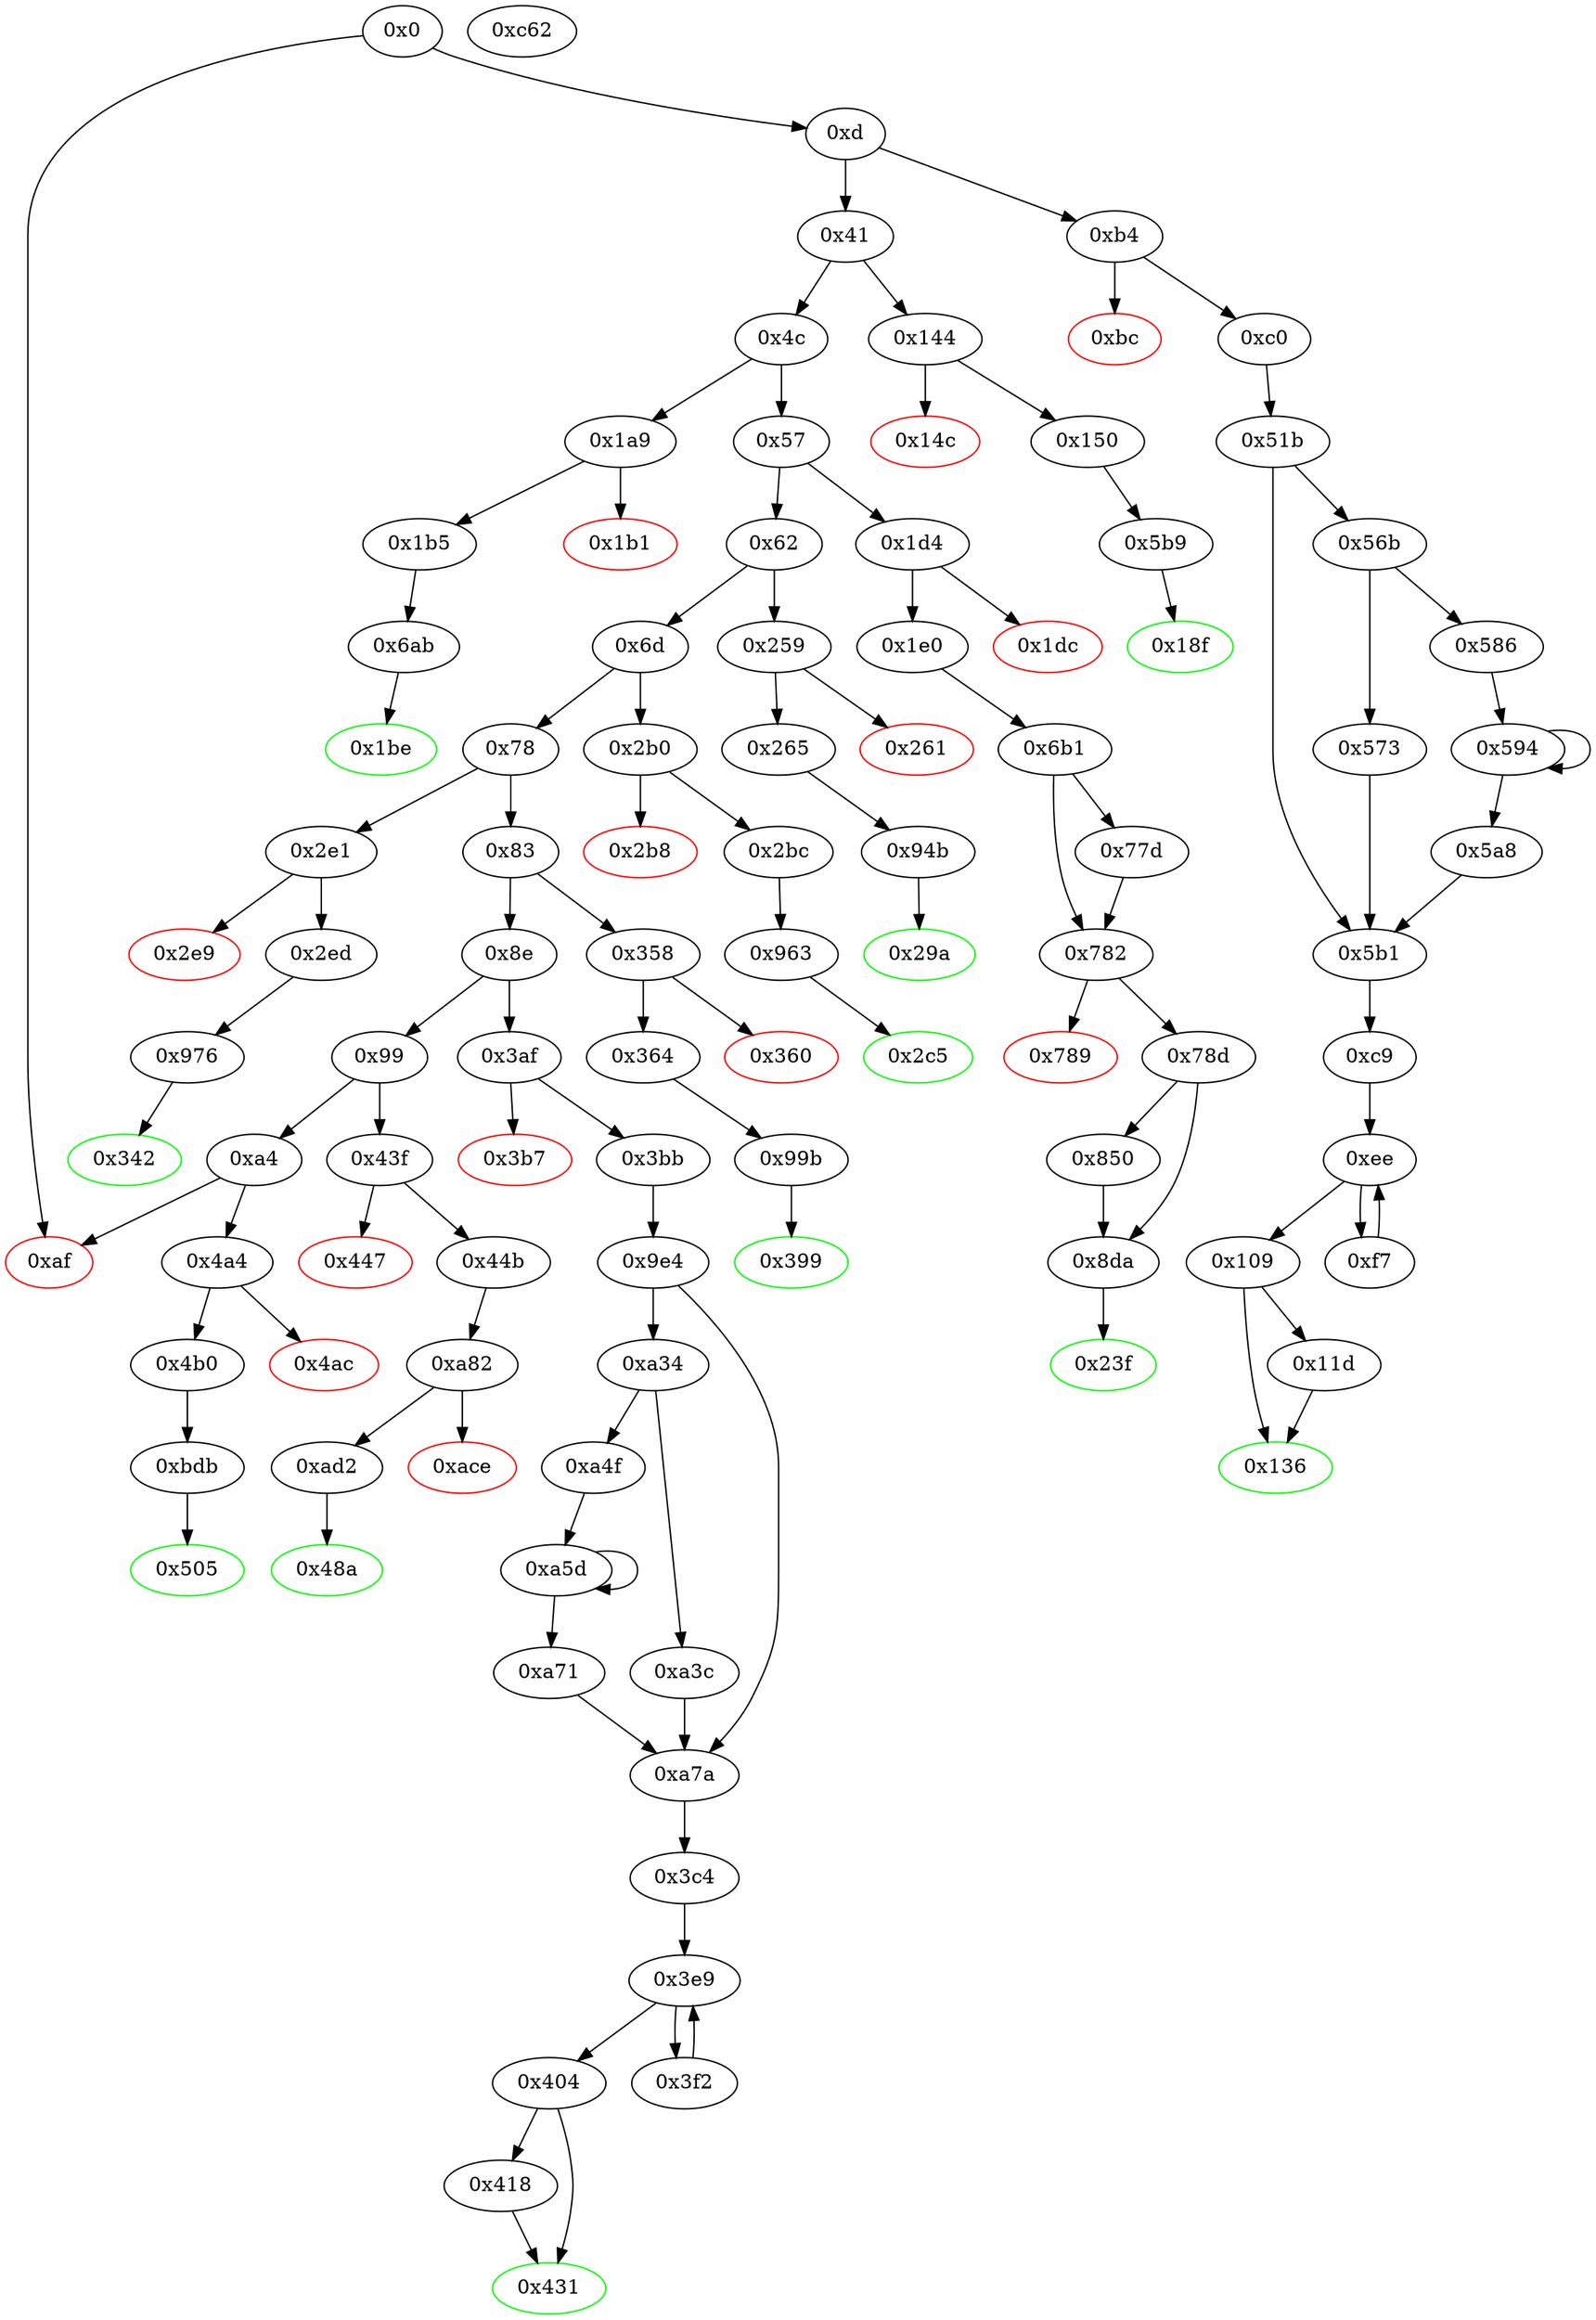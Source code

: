 digraph "" {
"0x6d" [fillcolor=white, id="0x6d", style=filled, tooltip="Block 0x6d\n[0x6d:0x77]\n---\nPredecessors: [0x62]\nSuccessors: [0x78, 0x2b0]\n---\n0x6d DUP1\n0x6e PUSH4 0x313ce567\n0x73 EQ\n0x74 PUSH2 0x2b0\n0x77 JUMPI\n---\n0x6e: V27 = 0x313ce567\n0x73: V28 = EQ 0x313ce567 V11\n0x74: V29 = 0x2b0\n0x77: JUMPI 0x2b0 V28\n---\nEntry stack: [V11]\nStack pops: 1\nStack additions: [S0]\nExit stack: [V11]\n\nDef sites:\nV11: {0xd.0x35}\n"];
"0x2e9" [color=red, fillcolor=white, id="0x2e9", style=filled, tooltip="Block 0x2e9\n[0x2e9:0x2ec]\n---\nPredecessors: [0x2e1]\nSuccessors: []\n---\n0x2e9 PUSH1 0x0\n0x2eb DUP1\n0x2ec REVERT\n---\n0x2e9: V211 = 0x0\n0x2ec: REVERT 0x0 0x0\n---\nEntry stack: [V11, V208]\nStack pops: 0\nStack additions: []\nExit stack: [V11, V208]\n\nDef sites:\nV11: {0xd.0x35}\nV208: {0x2e1.0x2e2}\n"];
"0x29a" [color=green, fillcolor=white, id="0x29a", style=filled, tooltip="Block 0x29a\n[0x29a:0x2af]\n---\nPredecessors: [0x94b]\nSuccessors: []\n---\n0x29a JUMPDEST\n0x29b PUSH1 0x40\n0x29d MLOAD\n0x29e DUP1\n0x29f DUP3\n0x2a0 DUP2\n0x2a1 MSTORE\n0x2a2 PUSH1 0x20\n0x2a4 ADD\n0x2a5 SWAP2\n0x2a6 POP\n0x2a7 POP\n0x2a8 PUSH1 0x40\n0x2aa MLOAD\n0x2ab DUP1\n0x2ac SWAP2\n0x2ad SUB\n0x2ae SWAP1\n0x2af RETURN\n---\n0x29a: JUMPDEST \n0x29b: V184 = 0x40\n0x29d: V185 = M[0x40]\n0x2a1: M[V185] = V595\n0x2a2: V186 = 0x20\n0x2a4: V187 = ADD 0x20 V185\n0x2a8: V188 = 0x40\n0x2aa: V189 = M[0x40]\n0x2ad: V190 = SUB V187 V189\n0x2af: RETURN V189 V190\n---\nEntry stack: [V11, 0x29a, V595]\nStack pops: 1\nStack additions: []\nExit stack: [V11, 0x29a]\n\nDef sites:\nV11: {0xd.0x35}\n0x29a: {0x265.0x267}\nV595: {0x94b.0x960}\n"];
"0xad2" [fillcolor=white, id="0xad2", style=filled, tooltip="Block 0xad2\n[0xad2:0xbda]\n---\nPredecessors: [0xa82]\nSuccessors: [0x48a]\n---\n0xad2 JUMPDEST\n0xad3 DUP2\n0xad4 PUSH1 0x1\n0xad6 PUSH1 0x0\n0xad8 CALLER\n0xad9 PUSH20 0xffffffffffffffffffffffffffffffffffffffff\n0xaee AND\n0xaef PUSH20 0xffffffffffffffffffffffffffffffffffffffff\n0xb04 AND\n0xb05 DUP2\n0xb06 MSTORE\n0xb07 PUSH1 0x20\n0xb09 ADD\n0xb0a SWAP1\n0xb0b DUP2\n0xb0c MSTORE\n0xb0d PUSH1 0x20\n0xb0f ADD\n0xb10 PUSH1 0x0\n0xb12 SHA3\n0xb13 PUSH1 0x0\n0xb15 DUP3\n0xb16 DUP3\n0xb17 SLOAD\n0xb18 SUB\n0xb19 SWAP3\n0xb1a POP\n0xb1b POP\n0xb1c DUP2\n0xb1d SWAP1\n0xb1e SSTORE\n0xb1f POP\n0xb20 DUP2\n0xb21 PUSH1 0x1\n0xb23 PUSH1 0x0\n0xb25 DUP6\n0xb26 PUSH20 0xffffffffffffffffffffffffffffffffffffffff\n0xb3b AND\n0xb3c PUSH20 0xffffffffffffffffffffffffffffffffffffffff\n0xb51 AND\n0xb52 DUP2\n0xb53 MSTORE\n0xb54 PUSH1 0x20\n0xb56 ADD\n0xb57 SWAP1\n0xb58 DUP2\n0xb59 MSTORE\n0xb5a PUSH1 0x20\n0xb5c ADD\n0xb5d PUSH1 0x0\n0xb5f SHA3\n0xb60 PUSH1 0x0\n0xb62 DUP3\n0xb63 DUP3\n0xb64 SLOAD\n0xb65 ADD\n0xb66 SWAP3\n0xb67 POP\n0xb68 POP\n0xb69 DUP2\n0xb6a SWAP1\n0xb6b SSTORE\n0xb6c POP\n0xb6d DUP3\n0xb6e PUSH20 0xffffffffffffffffffffffffffffffffffffffff\n0xb83 AND\n0xb84 CALLER\n0xb85 PUSH20 0xffffffffffffffffffffffffffffffffffffffff\n0xb9a AND\n0xb9b PUSH32 0xddf252ad1be2c89b69c2b068fc378daa952ba7f163c4a11628f55a4df523b3ef\n0xbbc DUP5\n0xbbd PUSH1 0x40\n0xbbf MLOAD\n0xbc0 DUP1\n0xbc1 DUP3\n0xbc2 DUP2\n0xbc3 MSTORE\n0xbc4 PUSH1 0x20\n0xbc6 ADD\n0xbc7 SWAP2\n0xbc8 POP\n0xbc9 POP\n0xbca PUSH1 0x40\n0xbcc MLOAD\n0xbcd DUP1\n0xbce SWAP2\n0xbcf SUB\n0xbd0 SWAP1\n0xbd1 LOG3\n0xbd2 PUSH1 0x1\n0xbd4 SWAP1\n0xbd5 POP\n0xbd6 SWAP3\n0xbd7 SWAP2\n0xbd8 POP\n0xbd9 POP\n0xbda JUMP\n---\n0xad2: JUMPDEST \n0xad4: V716 = 0x1\n0xad6: V717 = 0x0\n0xad8: V718 = CALLER\n0xad9: V719 = 0xffffffffffffffffffffffffffffffffffffffff\n0xaee: V720 = AND 0xffffffffffffffffffffffffffffffffffffffff V718\n0xaef: V721 = 0xffffffffffffffffffffffffffffffffffffffff\n0xb04: V722 = AND 0xffffffffffffffffffffffffffffffffffffffff V720\n0xb06: M[0x0] = V722\n0xb07: V723 = 0x20\n0xb09: V724 = ADD 0x20 0x0\n0xb0c: M[0x20] = 0x1\n0xb0d: V725 = 0x20\n0xb0f: V726 = ADD 0x20 0x20\n0xb10: V727 = 0x0\n0xb12: V728 = SHA3 0x0 0x40\n0xb13: V729 = 0x0\n0xb17: V730 = S[V728]\n0xb18: V731 = SUB V730 V318\n0xb1e: S[V728] = V731\n0xb21: V732 = 0x1\n0xb23: V733 = 0x0\n0xb26: V734 = 0xffffffffffffffffffffffffffffffffffffffff\n0xb3b: V735 = AND 0xffffffffffffffffffffffffffffffffffffffff V315\n0xb3c: V736 = 0xffffffffffffffffffffffffffffffffffffffff\n0xb51: V737 = AND 0xffffffffffffffffffffffffffffffffffffffff V735\n0xb53: M[0x0] = V737\n0xb54: V738 = 0x20\n0xb56: V739 = ADD 0x20 0x0\n0xb59: M[0x20] = 0x1\n0xb5a: V740 = 0x20\n0xb5c: V741 = ADD 0x20 0x20\n0xb5d: V742 = 0x0\n0xb5f: V743 = SHA3 0x0 0x40\n0xb60: V744 = 0x0\n0xb64: V745 = S[V743]\n0xb65: V746 = ADD V745 V318\n0xb6b: S[V743] = V746\n0xb6e: V747 = 0xffffffffffffffffffffffffffffffffffffffff\n0xb83: V748 = AND 0xffffffffffffffffffffffffffffffffffffffff V315\n0xb84: V749 = CALLER\n0xb85: V750 = 0xffffffffffffffffffffffffffffffffffffffff\n0xb9a: V751 = AND 0xffffffffffffffffffffffffffffffffffffffff V749\n0xb9b: V752 = 0xddf252ad1be2c89b69c2b068fc378daa952ba7f163c4a11628f55a4df523b3ef\n0xbbd: V753 = 0x40\n0xbbf: V754 = M[0x40]\n0xbc3: M[V754] = V318\n0xbc4: V755 = 0x20\n0xbc6: V756 = ADD 0x20 V754\n0xbca: V757 = 0x40\n0xbcc: V758 = M[0x40]\n0xbcf: V759 = SUB V756 V758\n0xbd1: LOG V758 V759 0xddf252ad1be2c89b69c2b068fc378daa952ba7f163c4a11628f55a4df523b3ef V751 V748\n0xbd2: V760 = 0x1\n0xbda: JUMP 0x48a\n---\nEntry stack: [V11, 0x48a, V315, V318, 0x0]\nStack pops: 4\nStack additions: [0x1]\nExit stack: [V11, 0x1]\n\nDef sites:\nV11: {0xd.0x35}\n0x48a: {0x44b.0x44d}\nV315: {0x44b.0x470}\nV318: {0x44b.0x47a}\n0x0: {0xa82.0xa83}\n"];
"0x3e9" [fillcolor=white, id="0x3e9", style=filled, tooltip="Block 0x3e9\n[0x3e9:0x3f1]\n---\nPredecessors: [0x3c4, 0x3f2]\nSuccessors: [0x3f2, 0x404]\n---\n0x3e9 JUMPDEST\n0x3ea DUP4\n0x3eb DUP2\n0x3ec LT\n0x3ed ISZERO\n0x3ee PUSH2 0x404\n0x3f1 JUMPI\n---\n0x3e9: JUMPDEST \n0x3ec: V275 = LT S0 V271\n0x3ed: V276 = ISZERO V275\n0x3ee: V277 = 0x404\n0x3f1: JUMPI 0x404 V276\n---\nEntry stack: [V11, 0x3c4, V651, V264, V264, V270, V273, V271, V271, V270, V273, S0]\nStack pops: 4\nStack additions: [S3, S2, S1, S0]\nExit stack: [V11, 0x3c4, V651, V264, V264, V270, V273, V271, V271, V270, V273, S0]\n\nDef sites:\nV11: {0xd.0x35}\n0x3c4: {0x3bb.0x3bd}\nV651: {0x9e4.0xa09}\nV264: {0x3c4.0x3c7}\nV264: {0x3c4.0x3c7}\nV270: {0x3c4.0x3da}\nV273: {0x3c4.0x3e2}\nV271: {0x3c4.0x3de}\nV271: {0x3c4.0x3de}\nV270: {0x3c4.0x3da}\nV273: {0x3c4.0x3e2}\nS0: {0x3f2.0x3fd, 0x3c4.0x3e7}\n"];
"0x976" [fillcolor=white, id="0x976", style=filled, tooltip="Block 0x976\n[0x976:0x99a]\n---\nPredecessors: [0x2ed]\nSuccessors: [0x342]\n---\n0x976 JUMPDEST\n0x977 PUSH1 0x2\n0x979 PUSH1 0x20\n0x97b MSTORE\n0x97c DUP2\n0x97d PUSH1 0x0\n0x97f MSTORE\n0x980 PUSH1 0x40\n0x982 PUSH1 0x0\n0x984 SHA3\n0x985 PUSH1 0x20\n0x987 MSTORE\n0x988 DUP1\n0x989 PUSH1 0x0\n0x98b MSTORE\n0x98c PUSH1 0x40\n0x98e PUSH1 0x0\n0x990 SHA3\n0x991 PUSH1 0x0\n0x993 SWAP2\n0x994 POP\n0x995 SWAP2\n0x996 POP\n0x997 POP\n0x998 SLOAD\n0x999 DUP2\n0x99a JUMP\n---\n0x976: JUMPDEST \n0x977: V604 = 0x2\n0x979: V605 = 0x20\n0x97b: M[0x20] = 0x2\n0x97d: V606 = 0x0\n0x97f: M[0x0] = V219\n0x980: V607 = 0x40\n0x982: V608 = 0x0\n0x984: V609 = SHA3 0x0 0x40\n0x985: V610 = 0x20\n0x987: M[0x20] = V609\n0x989: V611 = 0x0\n0x98b: M[0x0] = V224\n0x98c: V612 = 0x40\n0x98e: V613 = 0x0\n0x990: V614 = SHA3 0x0 0x40\n0x991: V615 = 0x0\n0x998: V616 = S[V614]\n0x99a: JUMP 0x342\n---\nEntry stack: [V11, 0x342, V219, V224]\nStack pops: 3\nStack additions: [S2, V616]\nExit stack: [V11, 0x342, V616]\n\nDef sites:\nV11: {0xd.0x35}\n0x342: {0x2ed.0x2ef}\nV219: {0x2ed.0x312}\nV224: {0x2ed.0x332}\n"];
"0xc62" [fillcolor=white, id="0xc62", style=filled, tooltip="Block 0xc62\n[0xc62:0xc90]\n---\nPredecessors: []\nSuccessors: []\n---\n0xc62 STOP\n0xc63 LOG1\n0xc64 PUSH6 0x627a7a723058\n0xc6b SHA3\n0xc6c MISSING 0xf7\n0xc6d EQ\n0xc6e MISSING 0xa7\n0xc6f MISSING 0xe3\n0xc70 MISSING 0xe6\n0xc71 CALLDATASIZE\n0xc72 PUSH30 0xd7f3c506503360037a78b8a00c03544987cb96ac0da27369780029\n---\n0xc62: STOP \n0xc63: LOG S0 S1 S2\n0xc64: V786 = 0x627a7a723058\n0xc6b: V787 = SHA3 0x627a7a723058 S3\n0xc6c: MISSING 0xf7\n0xc6d: V788 = EQ S0 S1\n0xc6e: MISSING 0xa7\n0xc6f: MISSING 0xe3\n0xc70: MISSING 0xe6\n0xc71: V789 = CALLDATASIZE\n0xc72: V790 = 0xd7f3c506503360037a78b8a00c03544987cb96ac0da27369780029\n---\nEntry stack: []\nStack pops: 0\nStack additions: [V787, V788, 0xd7f3c506503360037a78b8a00c03544987cb96ac0da27369780029, V789]\nExit stack: []\n\nDef sites:\n"];
"0x5a8" [fillcolor=white, id="0x5a8", style=filled, tooltip="Block 0x5a8\n[0x5a8:0x5b0]\n---\nPredecessors: [0x594]\nSuccessors: [0x5b1]\n---\n0x5a8 DUP3\n0x5a9 SWAP1\n0x5aa SUB\n0x5ab PUSH1 0x1f\n0x5ad AND\n0x5ae DUP3\n0x5af ADD\n0x5b0 SWAP2\n---\n0x5aa: V420 = SUB V417 V408\n0x5ab: V421 = 0x1f\n0x5ad: V422 = AND 0x1f V420\n0x5af: V423 = ADD V408 V422\n---\nEntry stack: [V11, 0xc9, V380, 0x3, V371, V408, V415, V417]\nStack pops: 3\nStack additions: [V423, S1, S2]\nExit stack: [V11, 0xc9, V380, 0x3, V371, V423, V415, V408]\n\nDef sites:\nV11: {0xd.0x35}\n0xc9: {0xc0.0xc2}\nV380: {0x51b.0x540}\n0x3: {0x51b.0x51c}\nV371: {0x51b.0x530}\nV408: {0x586.0x588}\nV415: {0x594.0x59c}\nV417: {0x594.0x5a0}\n"];
"0x259" [fillcolor=white, id="0x259", style=filled, tooltip="Block 0x259\n[0x259:0x260]\n---\nPredecessors: [0x62]\nSuccessors: [0x261, 0x265]\n---\n0x259 JUMPDEST\n0x25a CALLVALUE\n0x25b DUP1\n0x25c ISZERO\n0x25d PUSH2 0x265\n0x260 JUMPI\n---\n0x259: JUMPDEST \n0x25a: V169 = CALLVALUE\n0x25c: V170 = ISZERO V169\n0x25d: V171 = 0x265\n0x260: JUMPI 0x265 V170\n---\nEntry stack: [V11]\nStack pops: 0\nStack additions: [V169]\nExit stack: [V11, V169]\n\nDef sites:\nV11: {0xd.0x35}\n"];
"0xa34" [fillcolor=white, id="0xa34", style=filled, tooltip="Block 0xa34\n[0xa34:0xa3b]\n---\nPredecessors: [0x9e4]\nSuccessors: [0xa3c, 0xa4f]\n---\n0xa34 DUP1\n0xa35 PUSH1 0x1f\n0xa37 LT\n0xa38 PUSH2 0xa4f\n0xa3b JUMPI\n---\n0xa35: V669 = 0x1f\n0xa37: V670 = LT 0x1f V666\n0xa38: V671 = 0xa4f\n0xa3b: JUMPI 0xa4f V670\n---\nEntry stack: [V11, 0x3c4, V651, 0x5, V642, V655, 0x5, V666]\nStack pops: 1\nStack additions: [S0]\nExit stack: [V11, 0x3c4, V651, 0x5, V642, V655, 0x5, V666]\n\nDef sites:\nV11: {0xd.0x35}\n0x3c4: {0x3bb.0x3bd}\nV651: {0x9e4.0xa09}\n0x5: {0x9e4.0x9e5}\nV642: {0x9e4.0x9f9}\nV655: {0x9e4.0xa19}\n0x5: {0x9e4.0x9e5}\nV666: {0x9e4.0xa2d}\n"];
"0x4b0" [fillcolor=white, id="0x4b0", style=filled, tooltip="Block 0x4b0\n[0x4b0:0x504]\n---\nPredecessors: [0x4a4]\nSuccessors: [0xbdb]\n---\n0x4b0 JUMPDEST\n0x4b1 POP\n0x4b2 PUSH2 0x505\n0x4b5 PUSH1 0x4\n0x4b7 DUP1\n0x4b8 CALLDATASIZE\n0x4b9 SUB\n0x4ba DUP2\n0x4bb ADD\n0x4bc SWAP1\n0x4bd DUP1\n0x4be DUP1\n0x4bf CALLDATALOAD\n0x4c0 PUSH20 0xffffffffffffffffffffffffffffffffffffffff\n0x4d5 AND\n0x4d6 SWAP1\n0x4d7 PUSH1 0x20\n0x4d9 ADD\n0x4da SWAP1\n0x4db SWAP3\n0x4dc SWAP2\n0x4dd SWAP1\n0x4de DUP1\n0x4df CALLDATALOAD\n0x4e0 PUSH20 0xffffffffffffffffffffffffffffffffffffffff\n0x4f5 AND\n0x4f6 SWAP1\n0x4f7 PUSH1 0x20\n0x4f9 ADD\n0x4fa SWAP1\n0x4fb SWAP3\n0x4fc SWAP2\n0x4fd SWAP1\n0x4fe POP\n0x4ff POP\n0x500 POP\n0x501 PUSH2 0xbdb\n0x504 JUMP\n---\n0x4b0: JUMPDEST \n0x4b2: V337 = 0x505\n0x4b5: V338 = 0x4\n0x4b8: V339 = CALLDATASIZE\n0x4b9: V340 = SUB V339 0x4\n0x4bb: V341 = ADD 0x4 V340\n0x4bf: V342 = CALLDATALOAD 0x4\n0x4c0: V343 = 0xffffffffffffffffffffffffffffffffffffffff\n0x4d5: V344 = AND 0xffffffffffffffffffffffffffffffffffffffff V342\n0x4d7: V345 = 0x20\n0x4d9: V346 = ADD 0x20 0x4\n0x4df: V347 = CALLDATALOAD 0x24\n0x4e0: V348 = 0xffffffffffffffffffffffffffffffffffffffff\n0x4f5: V349 = AND 0xffffffffffffffffffffffffffffffffffffffff V347\n0x4f7: V350 = 0x20\n0x4f9: V351 = ADD 0x20 0x24\n0x501: V352 = 0xbdb\n0x504: JUMP 0xbdb\n---\nEntry stack: [V11, V333]\nStack pops: 1\nStack additions: [0x505, V344, V349]\nExit stack: [V11, 0x505, V344, V349]\n\nDef sites:\nV11: {0xd.0x35}\nV333: {0x4a4.0x4a5}\n"];
"0x850" [fillcolor=white, id="0x850", style=filled, tooltip="Block 0x850\n[0x850:0x8d9]\n---\nPredecessors: [0x78d]\nSuccessors: [0x8da]\n---\n0x850 DUP3\n0x851 PUSH1 0x2\n0x853 PUSH1 0x0\n0x855 DUP8\n0x856 PUSH20 0xffffffffffffffffffffffffffffffffffffffff\n0x86b AND\n0x86c PUSH20 0xffffffffffffffffffffffffffffffffffffffff\n0x881 AND\n0x882 DUP2\n0x883 MSTORE\n0x884 PUSH1 0x20\n0x886 ADD\n0x887 SWAP1\n0x888 DUP2\n0x889 MSTORE\n0x88a PUSH1 0x20\n0x88c ADD\n0x88d PUSH1 0x0\n0x88f SHA3\n0x890 PUSH1 0x0\n0x892 CALLER\n0x893 PUSH20 0xffffffffffffffffffffffffffffffffffffffff\n0x8a8 AND\n0x8a9 PUSH20 0xffffffffffffffffffffffffffffffffffffffff\n0x8be AND\n0x8bf DUP2\n0x8c0 MSTORE\n0x8c1 PUSH1 0x20\n0x8c3 ADD\n0x8c4 SWAP1\n0x8c5 DUP2\n0x8c6 MSTORE\n0x8c7 PUSH1 0x20\n0x8c9 ADD\n0x8ca PUSH1 0x0\n0x8cc SHA3\n0x8cd PUSH1 0x0\n0x8cf DUP3\n0x8d0 DUP3\n0x8d1 SLOAD\n0x8d2 SUB\n0x8d3 SWAP3\n0x8d4 POP\n0x8d5 POP\n0x8d6 DUP2\n0x8d7 SWAP1\n0x8d8 SSTORE\n0x8d9 POP\n---\n0x851: V548 = 0x2\n0x853: V549 = 0x0\n0x856: V550 = 0xffffffffffffffffffffffffffffffffffffffff\n0x86b: V551 = AND 0xffffffffffffffffffffffffffffffffffffffff V146\n0x86c: V552 = 0xffffffffffffffffffffffffffffffffffffffff\n0x881: V553 = AND 0xffffffffffffffffffffffffffffffffffffffff V551\n0x883: M[0x0] = V553\n0x884: V554 = 0x20\n0x886: V555 = ADD 0x20 0x0\n0x889: M[0x20] = 0x2\n0x88a: V556 = 0x20\n0x88c: V557 = ADD 0x20 0x20\n0x88d: V558 = 0x0\n0x88f: V559 = SHA3 0x0 0x40\n0x890: V560 = 0x0\n0x892: V561 = CALLER\n0x893: V562 = 0xffffffffffffffffffffffffffffffffffffffff\n0x8a8: V563 = AND 0xffffffffffffffffffffffffffffffffffffffff V561\n0x8a9: V564 = 0xffffffffffffffffffffffffffffffffffffffff\n0x8be: V565 = AND 0xffffffffffffffffffffffffffffffffffffffff V563\n0x8c0: M[0x0] = V565\n0x8c1: V566 = 0x20\n0x8c3: V567 = ADD 0x20 0x0\n0x8c6: M[0x20] = V559\n0x8c7: V568 = 0x20\n0x8c9: V569 = ADD 0x20 0x20\n0x8ca: V570 = 0x0\n0x8cc: V571 = SHA3 0x0 0x40\n0x8cd: V572 = 0x0\n0x8d1: V573 = S[V571]\n0x8d2: V574 = SUB V573 V154\n0x8d8: S[V571] = V574\n---\nEntry stack: [V11, 0x23f, V146, V151, V154, 0x0, V490]\nStack pops: 5\nStack additions: [S4, S3, S2, S1, S0]\nExit stack: [V11, 0x23f, V146, V151, V154, 0x0, V490]\n\nDef sites:\nV11: {0xd.0x35}\n0x23f: {0x1e0.0x1e2}\nV146: {0x1e0.0x205}\nV151: {0x1e0.0x225}\nV154: {0x1e0.0x22f}\n0x0: {0x6b1.0x6b2}\nV490: {0x6b1.0x731}\n"];
"0x342" [color=green, fillcolor=white, id="0x342", style=filled, tooltip="Block 0x342\n[0x342:0x357]\n---\nPredecessors: [0x976]\nSuccessors: []\n---\n0x342 JUMPDEST\n0x343 PUSH1 0x40\n0x345 MLOAD\n0x346 DUP1\n0x347 DUP3\n0x348 DUP2\n0x349 MSTORE\n0x34a PUSH1 0x20\n0x34c ADD\n0x34d SWAP2\n0x34e POP\n0x34f POP\n0x350 PUSH1 0x40\n0x352 MLOAD\n0x353 DUP1\n0x354 SWAP2\n0x355 SUB\n0x356 SWAP1\n0x357 RETURN\n---\n0x342: JUMPDEST \n0x343: V228 = 0x40\n0x345: V229 = M[0x40]\n0x349: M[V229] = V616\n0x34a: V230 = 0x20\n0x34c: V231 = ADD 0x20 V229\n0x350: V232 = 0x40\n0x352: V233 = M[0x40]\n0x355: V234 = SUB V231 V233\n0x357: RETURN V233 V234\n---\nEntry stack: [V11, 0x342, V616]\nStack pops: 1\nStack additions: []\nExit stack: [V11, 0x342]\n\nDef sites:\nV11: {0xd.0x35}\n0x342: {0x2ed.0x2ef}\nV616: {0x976.0x998}\n"];
"0x3b7" [color=red, fillcolor=white, id="0x3b7", style=filled, tooltip="Block 0x3b7\n[0x3b7:0x3ba]\n---\nPredecessors: [0x3af]\nSuccessors: []\n---\n0x3b7 PUSH1 0x0\n0x3b9 DUP1\n0x3ba REVERT\n---\n0x3b7: V260 = 0x0\n0x3ba: REVERT 0x0 0x0\n---\nEntry stack: [V11, V257]\nStack pops: 0\nStack additions: []\nExit stack: [V11, V257]\n\nDef sites:\nV11: {0xd.0x35}\nV257: {0x3af.0x3b0}\n"];
"0x782" [fillcolor=white, id="0x782", style=filled, tooltip="Block 0x782\n[0x782:0x788]\n---\nPredecessors: [0x6b1, 0x77d]\nSuccessors: [0x789, 0x78d]\n---\n0x782 JUMPDEST\n0x783 ISZERO\n0x784 ISZERO\n0x785 PUSH2 0x78d\n0x788 JUMPI\n---\n0x782: JUMPDEST \n0x783: V510 = ISZERO S0\n0x784: V511 = ISZERO V510\n0x785: V512 = 0x78d\n0x788: JUMPI 0x78d V511\n---\nEntry stack: [V11, 0x23f, V146, V151, V154, 0x0, V490, S0]\nStack pops: 1\nStack additions: []\nExit stack: [V11, 0x23f, V146, V151, V154, 0x0, V490]\n\nDef sites:\nV11: {0xd.0x35}\n0x23f: {0x1e0.0x1e2}\nV146: {0x1e0.0x205}\nV151: {0x1e0.0x225}\nV154: {0x1e0.0x22f}\n0x0: {0x6b1.0x6b2}\nV490: {0x6b1.0x731}\nS0: {0x6b1.0x776, 0x77d.0x781}\n"];
"0xa71" [fillcolor=white, id="0xa71", style=filled, tooltip="Block 0xa71\n[0xa71:0xa79]\n---\nPredecessors: [0xa5d]\nSuccessors: [0xa7a]\n---\n0xa71 DUP3\n0xa72 SWAP1\n0xa73 SUB\n0xa74 PUSH1 0x1f\n0xa76 AND\n0xa77 DUP3\n0xa78 ADD\n0xa79 SWAP2\n---\n0xa73: V691 = SUB V688 V679\n0xa74: V692 = 0x1f\n0xa76: V693 = AND 0x1f V691\n0xa78: V694 = ADD V679 V693\n---\nEntry stack: [V11, 0x3c4, V651, 0x5, V642, V679, V686, V688]\nStack pops: 3\nStack additions: [V694, S1, S2]\nExit stack: [V11, 0x3c4, V651, 0x5, V642, V694, V686, V679]\n\nDef sites:\nV11: {0xd.0x35}\n0x3c4: {0x3bb.0x3bd}\nV651: {0x9e4.0xa09}\n0x5: {0x9e4.0x9e5}\nV642: {0x9e4.0x9f9}\nV679: {0xa4f.0xa51}\nV686: {0xa5d.0xa65}\nV688: {0xa5d.0xa69}\n"];
"0x364" [fillcolor=white, id="0x364", style=filled, tooltip="Block 0x364\n[0x364:0x398]\n---\nPredecessors: [0x358]\nSuccessors: [0x99b]\n---\n0x364 JUMPDEST\n0x365 POP\n0x366 PUSH2 0x399\n0x369 PUSH1 0x4\n0x36b DUP1\n0x36c CALLDATASIZE\n0x36d SUB\n0x36e DUP2\n0x36f ADD\n0x370 SWAP1\n0x371 DUP1\n0x372 DUP1\n0x373 CALLDATALOAD\n0x374 PUSH20 0xffffffffffffffffffffffffffffffffffffffff\n0x389 AND\n0x38a SWAP1\n0x38b PUSH1 0x20\n0x38d ADD\n0x38e SWAP1\n0x38f SWAP3\n0x390 SWAP2\n0x391 SWAP1\n0x392 POP\n0x393 POP\n0x394 POP\n0x395 PUSH2 0x99b\n0x398 JUMP\n---\n0x364: JUMPDEST \n0x366: V239 = 0x399\n0x369: V240 = 0x4\n0x36c: V241 = CALLDATASIZE\n0x36d: V242 = SUB V241 0x4\n0x36f: V243 = ADD 0x4 V242\n0x373: V244 = CALLDATALOAD 0x4\n0x374: V245 = 0xffffffffffffffffffffffffffffffffffffffff\n0x389: V246 = AND 0xffffffffffffffffffffffffffffffffffffffff V244\n0x38b: V247 = 0x20\n0x38d: V248 = ADD 0x20 0x4\n0x395: V249 = 0x99b\n0x398: JUMP 0x99b\n---\nEntry stack: [V11, V235]\nStack pops: 1\nStack additions: [0x399, V246]\nExit stack: [V11, 0x399, V246]\n\nDef sites:\nV11: {0xd.0x35}\nV235: {0x358.0x359}\n"];
"0xa7a" [fillcolor=white, id="0xa7a", style=filled, tooltip="Block 0xa7a\n[0xa7a:0xa81]\n---\nPredecessors: [0x9e4, 0xa3c, 0xa71]\nSuccessors: [0x3c4]\n---\n0xa7a JUMPDEST\n0xa7b POP\n0xa7c POP\n0xa7d POP\n0xa7e POP\n0xa7f POP\n0xa80 DUP2\n0xa81 JUMP\n---\n0xa7a: JUMPDEST \n0xa81: JUMP 0x3c4\n---\nEntry stack: [V11, 0x3c4, V651, 0x5, V642, S2, S1, S0]\nStack pops: 7\nStack additions: [S6, S5]\nExit stack: [V11, 0x3c4, V651]\n\nDef sites:\nV11: {0xd.0x35}\n0x3c4: {0x3bb.0x3bd}\nV651: {0x9e4.0xa09}\n0x5: {0x9e4.0x9e5}\nV642: {0x9e4.0x9f9}\nS2: {0xa71.0xa78, 0xa3c.0xa49, 0x9e4.0xa19}\nS1: {0xa5d.0xa65, 0x9e4.0x9e5}\nS0: {0x9e4.0xa2d, 0xa4f.0xa51}\n"];
"0x9e4" [fillcolor=white, id="0x9e4", style=filled, tooltip="Block 0x9e4\n[0x9e4:0xa33]\n---\nPredecessors: [0x3bb]\nSuccessors: [0xa34, 0xa7a]\n---\n0x9e4 JUMPDEST\n0x9e5 PUSH1 0x5\n0x9e7 DUP1\n0x9e8 SLOAD\n0x9e9 PUSH1 0x1\n0x9eb DUP2\n0x9ec PUSH1 0x1\n0x9ee AND\n0x9ef ISZERO\n0x9f0 PUSH2 0x100\n0x9f3 MUL\n0x9f4 SUB\n0x9f5 AND\n0x9f6 PUSH1 0x2\n0x9f8 SWAP1\n0x9f9 DIV\n0x9fa DUP1\n0x9fb PUSH1 0x1f\n0x9fd ADD\n0x9fe PUSH1 0x20\n0xa00 DUP1\n0xa01 SWAP2\n0xa02 DIV\n0xa03 MUL\n0xa04 PUSH1 0x20\n0xa06 ADD\n0xa07 PUSH1 0x40\n0xa09 MLOAD\n0xa0a SWAP1\n0xa0b DUP2\n0xa0c ADD\n0xa0d PUSH1 0x40\n0xa0f MSTORE\n0xa10 DUP1\n0xa11 SWAP3\n0xa12 SWAP2\n0xa13 SWAP1\n0xa14 DUP2\n0xa15 DUP2\n0xa16 MSTORE\n0xa17 PUSH1 0x20\n0xa19 ADD\n0xa1a DUP3\n0xa1b DUP1\n0xa1c SLOAD\n0xa1d PUSH1 0x1\n0xa1f DUP2\n0xa20 PUSH1 0x1\n0xa22 AND\n0xa23 ISZERO\n0xa24 PUSH2 0x100\n0xa27 MUL\n0xa28 SUB\n0xa29 AND\n0xa2a PUSH1 0x2\n0xa2c SWAP1\n0xa2d DIV\n0xa2e DUP1\n0xa2f ISZERO\n0xa30 PUSH2 0xa7a\n0xa33 JUMPI\n---\n0x9e4: JUMPDEST \n0x9e5: V631 = 0x5\n0x9e8: V632 = S[0x5]\n0x9e9: V633 = 0x1\n0x9ec: V634 = 0x1\n0x9ee: V635 = AND 0x1 V632\n0x9ef: V636 = ISZERO V635\n0x9f0: V637 = 0x100\n0x9f3: V638 = MUL 0x100 V636\n0x9f4: V639 = SUB V638 0x1\n0x9f5: V640 = AND V639 V632\n0x9f6: V641 = 0x2\n0x9f9: V642 = DIV V640 0x2\n0x9fb: V643 = 0x1f\n0x9fd: V644 = ADD 0x1f V642\n0x9fe: V645 = 0x20\n0xa02: V646 = DIV V644 0x20\n0xa03: V647 = MUL V646 0x20\n0xa04: V648 = 0x20\n0xa06: V649 = ADD 0x20 V647\n0xa07: V650 = 0x40\n0xa09: V651 = M[0x40]\n0xa0c: V652 = ADD V651 V649\n0xa0d: V653 = 0x40\n0xa0f: M[0x40] = V652\n0xa16: M[V651] = V642\n0xa17: V654 = 0x20\n0xa19: V655 = ADD 0x20 V651\n0xa1c: V656 = S[0x5]\n0xa1d: V657 = 0x1\n0xa20: V658 = 0x1\n0xa22: V659 = AND 0x1 V656\n0xa23: V660 = ISZERO V659\n0xa24: V661 = 0x100\n0xa27: V662 = MUL 0x100 V660\n0xa28: V663 = SUB V662 0x1\n0xa29: V664 = AND V663 V656\n0xa2a: V665 = 0x2\n0xa2d: V666 = DIV V664 0x2\n0xa2f: V667 = ISZERO V666\n0xa30: V668 = 0xa7a\n0xa33: JUMPI 0xa7a V667\n---\nEntry stack: [V11, 0x3c4]\nStack pops: 0\nStack additions: [V651, 0x5, V642, V655, 0x5, V666]\nExit stack: [V11, 0x3c4, V651, 0x5, V642, V655, 0x5, V666]\n\nDef sites:\nV11: {0xd.0x35}\n0x3c4: {0x3bb.0x3bd}\n"];
"0x77d" [fillcolor=white, id="0x77d", style=filled, tooltip="Block 0x77d\n[0x77d:0x781]\n---\nPredecessors: [0x6b1]\nSuccessors: [0x782]\n---\n0x77d POP\n0x77e DUP3\n0x77f DUP2\n0x780 LT\n0x781 ISZERO\n---\n0x780: V508 = LT V490 V154\n0x781: V509 = ISZERO V508\n---\nEntry stack: [V11, 0x23f, V146, V151, V154, 0x0, V490, V505]\nStack pops: 4\nStack additions: [S3, S2, S1, V509]\nExit stack: [V11, 0x23f, V146, V151, V154, 0x0, V490, V509]\n\nDef sites:\nV11: {0xd.0x35}\n0x23f: {0x1e0.0x1e2}\nV146: {0x1e0.0x205}\nV151: {0x1e0.0x225}\nV154: {0x1e0.0x22f}\n0x0: {0x6b1.0x6b2}\nV490: {0x6b1.0x731}\nV505: {0x6b1.0x776}\n"];
"0x62" [fillcolor=white, id="0x62", style=filled, tooltip="Block 0x62\n[0x62:0x6c]\n---\nPredecessors: [0x57]\nSuccessors: [0x6d, 0x259]\n---\n0x62 DUP1\n0x63 PUSH4 0x27e235e3\n0x68 EQ\n0x69 PUSH2 0x259\n0x6c JUMPI\n---\n0x63: V24 = 0x27e235e3\n0x68: V25 = EQ 0x27e235e3 V11\n0x69: V26 = 0x259\n0x6c: JUMPI 0x259 V25\n---\nEntry stack: [V11]\nStack pops: 1\nStack additions: [S0]\nExit stack: [V11]\n\nDef sites:\nV11: {0xd.0x35}\n"];
"0xaf" [color=red, fillcolor=white, id="0xaf", style=filled, tooltip="Block 0xaf\n[0xaf:0xb3]\n---\nPredecessors: [0x0, 0xa4]\nSuccessors: []\n---\n0xaf JUMPDEST\n0xb0 PUSH1 0x0\n0xb2 DUP1\n0xb3 REVERT\n---\n0xaf: JUMPDEST \n0xb0: V45 = 0x0\n0xb3: REVERT 0x0 0x0\n---\nEntry stack: [V11]\nStack pops: 0\nStack additions: []\nExit stack: [V11]\n\nDef sites:\nV11: {0xd.0x35}\n"];
"0xd" [fillcolor=white, id="0xd", style=filled, tooltip="Block 0xd\n[0xd:0x40]\n---\nPredecessors: [0x0]\nSuccessors: [0x41, 0xb4]\n---\n0xd PUSH1 0x0\n0xf CALLDATALOAD\n0x10 PUSH29 0x100000000000000000000000000000000000000000000000000000000\n0x2e SWAP1\n0x2f DIV\n0x30 PUSH4 0xffffffff\n0x35 AND\n0x36 DUP1\n0x37 PUSH4 0x6fdde03\n0x3c EQ\n0x3d PUSH2 0xb4\n0x40 JUMPI\n---\n0xd: V6 = 0x0\n0xf: V7 = CALLDATALOAD 0x0\n0x10: V8 = 0x100000000000000000000000000000000000000000000000000000000\n0x2f: V9 = DIV V7 0x100000000000000000000000000000000000000000000000000000000\n0x30: V10 = 0xffffffff\n0x35: V11 = AND 0xffffffff V9\n0x37: V12 = 0x6fdde03\n0x3c: V13 = EQ 0x6fdde03 V11\n0x3d: V14 = 0xb4\n0x40: JUMPI 0xb4 V13\n---\nEntry stack: []\nStack pops: 0\nStack additions: [V11]\nExit stack: [V11]\n\nDef sites:\n"];
"0x1d4" [fillcolor=white, id="0x1d4", style=filled, tooltip="Block 0x1d4\n[0x1d4:0x1db]\n---\nPredecessors: [0x57]\nSuccessors: [0x1dc, 0x1e0]\n---\n0x1d4 JUMPDEST\n0x1d5 CALLVALUE\n0x1d6 DUP1\n0x1d7 ISZERO\n0x1d8 PUSH2 0x1e0\n0x1db JUMPI\n---\n0x1d4: JUMPDEST \n0x1d5: V135 = CALLVALUE\n0x1d7: V136 = ISZERO V135\n0x1d8: V137 = 0x1e0\n0x1db: JUMPI 0x1e0 V136\n---\nEntry stack: [V11]\nStack pops: 0\nStack additions: [V135]\nExit stack: [V11, V135]\n\nDef sites:\nV11: {0xd.0x35}\n"];
"0x265" [fillcolor=white, id="0x265", style=filled, tooltip="Block 0x265\n[0x265:0x299]\n---\nPredecessors: [0x259]\nSuccessors: [0x94b]\n---\n0x265 JUMPDEST\n0x266 POP\n0x267 PUSH2 0x29a\n0x26a PUSH1 0x4\n0x26c DUP1\n0x26d CALLDATASIZE\n0x26e SUB\n0x26f DUP2\n0x270 ADD\n0x271 SWAP1\n0x272 DUP1\n0x273 DUP1\n0x274 CALLDATALOAD\n0x275 PUSH20 0xffffffffffffffffffffffffffffffffffffffff\n0x28a AND\n0x28b SWAP1\n0x28c PUSH1 0x20\n0x28e ADD\n0x28f SWAP1\n0x290 SWAP3\n0x291 SWAP2\n0x292 SWAP1\n0x293 POP\n0x294 POP\n0x295 POP\n0x296 PUSH2 0x94b\n0x299 JUMP\n---\n0x265: JUMPDEST \n0x267: V173 = 0x29a\n0x26a: V174 = 0x4\n0x26d: V175 = CALLDATASIZE\n0x26e: V176 = SUB V175 0x4\n0x270: V177 = ADD 0x4 V176\n0x274: V178 = CALLDATALOAD 0x4\n0x275: V179 = 0xffffffffffffffffffffffffffffffffffffffff\n0x28a: V180 = AND 0xffffffffffffffffffffffffffffffffffffffff V178\n0x28c: V181 = 0x20\n0x28e: V182 = ADD 0x20 0x4\n0x296: V183 = 0x94b\n0x299: JUMP 0x94b\n---\nEntry stack: [V11, V169]\nStack pops: 1\nStack additions: [0x29a, V180]\nExit stack: [V11, 0x29a, V180]\n\nDef sites:\nV11: {0xd.0x35}\nV169: {0x259.0x25a}\n"];
"0x2ed" [fillcolor=white, id="0x2ed", style=filled, tooltip="Block 0x2ed\n[0x2ed:0x341]\n---\nPredecessors: [0x2e1]\nSuccessors: [0x976]\n---\n0x2ed JUMPDEST\n0x2ee POP\n0x2ef PUSH2 0x342\n0x2f2 PUSH1 0x4\n0x2f4 DUP1\n0x2f5 CALLDATASIZE\n0x2f6 SUB\n0x2f7 DUP2\n0x2f8 ADD\n0x2f9 SWAP1\n0x2fa DUP1\n0x2fb DUP1\n0x2fc CALLDATALOAD\n0x2fd PUSH20 0xffffffffffffffffffffffffffffffffffffffff\n0x312 AND\n0x313 SWAP1\n0x314 PUSH1 0x20\n0x316 ADD\n0x317 SWAP1\n0x318 SWAP3\n0x319 SWAP2\n0x31a SWAP1\n0x31b DUP1\n0x31c CALLDATALOAD\n0x31d PUSH20 0xffffffffffffffffffffffffffffffffffffffff\n0x332 AND\n0x333 SWAP1\n0x334 PUSH1 0x20\n0x336 ADD\n0x337 SWAP1\n0x338 SWAP3\n0x339 SWAP2\n0x33a SWAP1\n0x33b POP\n0x33c POP\n0x33d POP\n0x33e PUSH2 0x976\n0x341 JUMP\n---\n0x2ed: JUMPDEST \n0x2ef: V212 = 0x342\n0x2f2: V213 = 0x4\n0x2f5: V214 = CALLDATASIZE\n0x2f6: V215 = SUB V214 0x4\n0x2f8: V216 = ADD 0x4 V215\n0x2fc: V217 = CALLDATALOAD 0x4\n0x2fd: V218 = 0xffffffffffffffffffffffffffffffffffffffff\n0x312: V219 = AND 0xffffffffffffffffffffffffffffffffffffffff V217\n0x314: V220 = 0x20\n0x316: V221 = ADD 0x20 0x4\n0x31c: V222 = CALLDATALOAD 0x24\n0x31d: V223 = 0xffffffffffffffffffffffffffffffffffffffff\n0x332: V224 = AND 0xffffffffffffffffffffffffffffffffffffffff V222\n0x334: V225 = 0x20\n0x336: V226 = ADD 0x20 0x24\n0x33e: V227 = 0x976\n0x341: JUMP 0x976\n---\nEntry stack: [V11, V208]\nStack pops: 1\nStack additions: [0x342, V219, V224]\nExit stack: [V11, 0x342, V219, V224]\n\nDef sites:\nV11: {0xd.0x35}\nV208: {0x2e1.0x2e2}\n"];
"0x6b1" [fillcolor=white, id="0x6b1", style=filled, tooltip="Block 0x6b1\n[0x6b1:0x77c]\n---\nPredecessors: [0x1e0]\nSuccessors: [0x77d, 0x782]\n---\n0x6b1 JUMPDEST\n0x6b2 PUSH1 0x0\n0x6b4 DUP1\n0x6b5 PUSH1 0x2\n0x6b7 PUSH1 0x0\n0x6b9 DUP7\n0x6ba PUSH20 0xffffffffffffffffffffffffffffffffffffffff\n0x6cf AND\n0x6d0 PUSH20 0xffffffffffffffffffffffffffffffffffffffff\n0x6e5 AND\n0x6e6 DUP2\n0x6e7 MSTORE\n0x6e8 PUSH1 0x20\n0x6ea ADD\n0x6eb SWAP1\n0x6ec DUP2\n0x6ed MSTORE\n0x6ee PUSH1 0x20\n0x6f0 ADD\n0x6f1 PUSH1 0x0\n0x6f3 SHA3\n0x6f4 PUSH1 0x0\n0x6f6 CALLER\n0x6f7 PUSH20 0xffffffffffffffffffffffffffffffffffffffff\n0x70c AND\n0x70d PUSH20 0xffffffffffffffffffffffffffffffffffffffff\n0x722 AND\n0x723 DUP2\n0x724 MSTORE\n0x725 PUSH1 0x20\n0x727 ADD\n0x728 SWAP1\n0x729 DUP2\n0x72a MSTORE\n0x72b PUSH1 0x20\n0x72d ADD\n0x72e PUSH1 0x0\n0x730 SHA3\n0x731 SLOAD\n0x732 SWAP1\n0x733 POP\n0x734 DUP3\n0x735 PUSH1 0x1\n0x737 PUSH1 0x0\n0x739 DUP8\n0x73a PUSH20 0xffffffffffffffffffffffffffffffffffffffff\n0x74f AND\n0x750 PUSH20 0xffffffffffffffffffffffffffffffffffffffff\n0x765 AND\n0x766 DUP2\n0x767 MSTORE\n0x768 PUSH1 0x20\n0x76a ADD\n0x76b SWAP1\n0x76c DUP2\n0x76d MSTORE\n0x76e PUSH1 0x20\n0x770 ADD\n0x771 PUSH1 0x0\n0x773 SHA3\n0x774 SLOAD\n0x775 LT\n0x776 ISZERO\n0x777 DUP1\n0x778 ISZERO\n0x779 PUSH2 0x782\n0x77c JUMPI\n---\n0x6b1: JUMPDEST \n0x6b2: V465 = 0x0\n0x6b5: V466 = 0x2\n0x6b7: V467 = 0x0\n0x6ba: V468 = 0xffffffffffffffffffffffffffffffffffffffff\n0x6cf: V469 = AND 0xffffffffffffffffffffffffffffffffffffffff V146\n0x6d0: V470 = 0xffffffffffffffffffffffffffffffffffffffff\n0x6e5: V471 = AND 0xffffffffffffffffffffffffffffffffffffffff V469\n0x6e7: M[0x0] = V471\n0x6e8: V472 = 0x20\n0x6ea: V473 = ADD 0x20 0x0\n0x6ed: M[0x20] = 0x2\n0x6ee: V474 = 0x20\n0x6f0: V475 = ADD 0x20 0x20\n0x6f1: V476 = 0x0\n0x6f3: V477 = SHA3 0x0 0x40\n0x6f4: V478 = 0x0\n0x6f6: V479 = CALLER\n0x6f7: V480 = 0xffffffffffffffffffffffffffffffffffffffff\n0x70c: V481 = AND 0xffffffffffffffffffffffffffffffffffffffff V479\n0x70d: V482 = 0xffffffffffffffffffffffffffffffffffffffff\n0x722: V483 = AND 0xffffffffffffffffffffffffffffffffffffffff V481\n0x724: M[0x0] = V483\n0x725: V484 = 0x20\n0x727: V485 = ADD 0x20 0x0\n0x72a: M[0x20] = V477\n0x72b: V486 = 0x20\n0x72d: V487 = ADD 0x20 0x20\n0x72e: V488 = 0x0\n0x730: V489 = SHA3 0x0 0x40\n0x731: V490 = S[V489]\n0x735: V491 = 0x1\n0x737: V492 = 0x0\n0x73a: V493 = 0xffffffffffffffffffffffffffffffffffffffff\n0x74f: V494 = AND 0xffffffffffffffffffffffffffffffffffffffff V146\n0x750: V495 = 0xffffffffffffffffffffffffffffffffffffffff\n0x765: V496 = AND 0xffffffffffffffffffffffffffffffffffffffff V494\n0x767: M[0x0] = V496\n0x768: V497 = 0x20\n0x76a: V498 = ADD 0x20 0x0\n0x76d: M[0x20] = 0x1\n0x76e: V499 = 0x20\n0x770: V500 = ADD 0x20 0x20\n0x771: V501 = 0x0\n0x773: V502 = SHA3 0x0 0x40\n0x774: V503 = S[V502]\n0x775: V504 = LT V503 V154\n0x776: V505 = ISZERO V504\n0x778: V506 = ISZERO V505\n0x779: V507 = 0x782\n0x77c: JUMPI 0x782 V506\n---\nEntry stack: [V11, 0x23f, V146, V151, V154]\nStack pops: 3\nStack additions: [S2, S1, S0, 0x0, V490, V505]\nExit stack: [V11, 0x23f, V146, V151, V154, 0x0, V490, V505]\n\nDef sites:\nV11: {0xd.0x35}\n0x23f: {0x1e0.0x1e2}\nV146: {0x1e0.0x205}\nV151: {0x1e0.0x225}\nV154: {0x1e0.0x22f}\n"];
"0x5b1" [fillcolor=white, id="0x5b1", style=filled, tooltip="Block 0x5b1\n[0x5b1:0x5b8]\n---\nPredecessors: [0x51b, 0x573, 0x5a8]\nSuccessors: [0xc9]\n---\n0x5b1 JUMPDEST\n0x5b2 POP\n0x5b3 POP\n0x5b4 POP\n0x5b5 POP\n0x5b6 POP\n0x5b7 DUP2\n0x5b8 JUMP\n---\n0x5b1: JUMPDEST \n0x5b8: JUMP 0xc9\n---\nEntry stack: [V11, 0xc9, V380, 0x3, V371, S2, S1, S0]\nStack pops: 7\nStack additions: [S6, S5]\nExit stack: [V11, 0xc9, V380]\n\nDef sites:\nV11: {0xd.0x35}\n0xc9: {0xc0.0xc2}\nV380: {0x51b.0x540}\n0x3: {0x51b.0x51c}\nV371: {0x51b.0x530}\nS2: {0x573.0x580, 0x5a8.0x5af, 0x51b.0x550}\nS1: {0x51b.0x51c, 0x594.0x59c}\nS0: {0x51b.0x564, 0x586.0x588}\n"];
"0x136" [color=green, fillcolor=white, id="0x136", style=filled, tooltip="Block 0x136\n[0x136:0x143]\n---\nPredecessors: [0x109, 0x11d]\nSuccessors: []\n---\n0x136 JUMPDEST\n0x137 POP\n0x138 SWAP3\n0x139 POP\n0x13a POP\n0x13b POP\n0x13c PUSH1 0x40\n0x13e MLOAD\n0x13f DUP1\n0x140 SWAP2\n0x141 SUB\n0x142 SWAP1\n0x143 RETURN\n---\n0x136: JUMPDEST \n0x13c: V90 = 0x40\n0x13e: V91 = M[0x40]\n0x141: V92 = SUB S1 V91\n0x143: RETURN V91 V92\n---\nEntry stack: [V11, 0xc9, V380, V53, V53, S1, V75]\nStack pops: 5\nStack additions: []\nExit stack: [V11, 0xc9]\n\nDef sites:\nV11: {0xd.0x35}\n0xc9: {0xc0.0xc2}\nV380: {0x51b.0x540}\nV53: {0xc9.0xcc}\nV53: {0xc9.0xcc}\nS1: {0x109.0x112, 0x11d.0x133}\nV75: {0x109.0x116}\n"];
"0x109" [fillcolor=white, id="0x109", style=filled, tooltip="Block 0x109\n[0x109:0x11c]\n---\nPredecessors: [0xee]\nSuccessors: [0x11d, 0x136]\n---\n0x109 JUMPDEST\n0x10a POP\n0x10b POP\n0x10c POP\n0x10d POP\n0x10e SWAP1\n0x10f POP\n0x110 SWAP1\n0x111 DUP2\n0x112 ADD\n0x113 SWAP1\n0x114 PUSH1 0x1f\n0x116 AND\n0x117 DUP1\n0x118 ISZERO\n0x119 PUSH2 0x136\n0x11c JUMPI\n---\n0x109: JUMPDEST \n0x112: V73 = ADD V60 V59\n0x114: V74 = 0x1f\n0x116: V75 = AND 0x1f V60\n0x118: V76 = ISZERO V75\n0x119: V77 = 0x136\n0x11c: JUMPI 0x136 V76\n---\nEntry stack: [V11, 0xc9, V380, V53, V53, V59, V62, V60, V60, V59, V62, S0]\nStack pops: 7\nStack additions: [V73, V75]\nExit stack: [V11, 0xc9, V380, V53, V53, V73, V75]\n\nDef sites:\nV11: {0xd.0x35}\n0xc9: {0xc0.0xc2}\nV380: {0x51b.0x540}\nV53: {0xc9.0xcc}\nV53: {0xc9.0xcc}\nV59: {0xc9.0xdf}\nV62: {0xc9.0xe7}\nV60: {0xc9.0xe3}\nV60: {0xc9.0xe3}\nV59: {0xc9.0xdf}\nV62: {0xc9.0xe7}\nS0: {0xc9.0xec, 0xf7.0x102}\n"];
"0x1e0" [fillcolor=white, id="0x1e0", style=filled, tooltip="Block 0x1e0\n[0x1e0:0x23e]\n---\nPredecessors: [0x1d4]\nSuccessors: [0x6b1]\n---\n0x1e0 JUMPDEST\n0x1e1 POP\n0x1e2 PUSH2 0x23f\n0x1e5 PUSH1 0x4\n0x1e7 DUP1\n0x1e8 CALLDATASIZE\n0x1e9 SUB\n0x1ea DUP2\n0x1eb ADD\n0x1ec SWAP1\n0x1ed DUP1\n0x1ee DUP1\n0x1ef CALLDATALOAD\n0x1f0 PUSH20 0xffffffffffffffffffffffffffffffffffffffff\n0x205 AND\n0x206 SWAP1\n0x207 PUSH1 0x20\n0x209 ADD\n0x20a SWAP1\n0x20b SWAP3\n0x20c SWAP2\n0x20d SWAP1\n0x20e DUP1\n0x20f CALLDATALOAD\n0x210 PUSH20 0xffffffffffffffffffffffffffffffffffffffff\n0x225 AND\n0x226 SWAP1\n0x227 PUSH1 0x20\n0x229 ADD\n0x22a SWAP1\n0x22b SWAP3\n0x22c SWAP2\n0x22d SWAP1\n0x22e DUP1\n0x22f CALLDATALOAD\n0x230 SWAP1\n0x231 PUSH1 0x20\n0x233 ADD\n0x234 SWAP1\n0x235 SWAP3\n0x236 SWAP2\n0x237 SWAP1\n0x238 POP\n0x239 POP\n0x23a POP\n0x23b PUSH2 0x6b1\n0x23e JUMP\n---\n0x1e0: JUMPDEST \n0x1e2: V139 = 0x23f\n0x1e5: V140 = 0x4\n0x1e8: V141 = CALLDATASIZE\n0x1e9: V142 = SUB V141 0x4\n0x1eb: V143 = ADD 0x4 V142\n0x1ef: V144 = CALLDATALOAD 0x4\n0x1f0: V145 = 0xffffffffffffffffffffffffffffffffffffffff\n0x205: V146 = AND 0xffffffffffffffffffffffffffffffffffffffff V144\n0x207: V147 = 0x20\n0x209: V148 = ADD 0x20 0x4\n0x20f: V149 = CALLDATALOAD 0x24\n0x210: V150 = 0xffffffffffffffffffffffffffffffffffffffff\n0x225: V151 = AND 0xffffffffffffffffffffffffffffffffffffffff V149\n0x227: V152 = 0x20\n0x229: V153 = ADD 0x20 0x24\n0x22f: V154 = CALLDATALOAD 0x44\n0x231: V155 = 0x20\n0x233: V156 = ADD 0x20 0x44\n0x23b: V157 = 0x6b1\n0x23e: JUMP 0x6b1\n---\nEntry stack: [V11, V135]\nStack pops: 1\nStack additions: [0x23f, V146, V151, V154]\nExit stack: [V11, 0x23f, V146, V151, V154]\n\nDef sites:\nV11: {0xd.0x35}\nV135: {0x1d4.0x1d5}\n"];
"0x18f" [color=green, fillcolor=white, id="0x18f", style=filled, tooltip="Block 0x18f\n[0x18f:0x1a8]\n---\nPredecessors: [0x5b9]\nSuccessors: []\n---\n0x18f JUMPDEST\n0x190 PUSH1 0x40\n0x192 MLOAD\n0x193 DUP1\n0x194 DUP3\n0x195 ISZERO\n0x196 ISZERO\n0x197 ISZERO\n0x198 ISZERO\n0x199 DUP2\n0x19a MSTORE\n0x19b PUSH1 0x20\n0x19d ADD\n0x19e SWAP2\n0x19f POP\n0x1a0 POP\n0x1a1 PUSH1 0x40\n0x1a3 MLOAD\n0x1a4 DUP1\n0x1a5 SWAP2\n0x1a6 SUB\n0x1a7 SWAP1\n0x1a8 RETURN\n---\n0x18f: JUMPDEST \n0x190: V111 = 0x40\n0x192: V112 = M[0x40]\n0x195: V113 = ISZERO 0x1\n0x196: V114 = ISZERO 0x0\n0x197: V115 = ISZERO 0x1\n0x198: V116 = ISZERO 0x0\n0x19a: M[V112] = 0x1\n0x19b: V117 = 0x20\n0x19d: V118 = ADD 0x20 V112\n0x1a1: V119 = 0x40\n0x1a3: V120 = M[0x40]\n0x1a6: V121 = SUB V118 V120\n0x1a8: RETURN V120 V121\n---\nEntry stack: [V11, 0x1]\nStack pops: 1\nStack additions: []\nExit stack: [V11]\n\nDef sites:\nV11: {0xd.0x35}\n0x1: {0x5b9.0x6a2}\n"];
"0x41" [fillcolor=white, id="0x41", style=filled, tooltip="Block 0x41\n[0x41:0x4b]\n---\nPredecessors: [0xd]\nSuccessors: [0x4c, 0x144]\n---\n0x41 DUP1\n0x42 PUSH4 0x95ea7b3\n0x47 EQ\n0x48 PUSH2 0x144\n0x4b JUMPI\n---\n0x42: V15 = 0x95ea7b3\n0x47: V16 = EQ 0x95ea7b3 V11\n0x48: V17 = 0x144\n0x4b: JUMPI 0x144 V16\n---\nEntry stack: [V11]\nStack pops: 1\nStack additions: [S0]\nExit stack: [V11]\n\nDef sites:\nV11: {0xd.0x35}\n"];
"0x51b" [fillcolor=white, id="0x51b", style=filled, tooltip="Block 0x51b\n[0x51b:0x56a]\n---\nPredecessors: [0xc0]\nSuccessors: [0x56b, 0x5b1]\n---\n0x51b JUMPDEST\n0x51c PUSH1 0x3\n0x51e DUP1\n0x51f SLOAD\n0x520 PUSH1 0x1\n0x522 DUP2\n0x523 PUSH1 0x1\n0x525 AND\n0x526 ISZERO\n0x527 PUSH2 0x100\n0x52a MUL\n0x52b SUB\n0x52c AND\n0x52d PUSH1 0x2\n0x52f SWAP1\n0x530 DIV\n0x531 DUP1\n0x532 PUSH1 0x1f\n0x534 ADD\n0x535 PUSH1 0x20\n0x537 DUP1\n0x538 SWAP2\n0x539 DIV\n0x53a MUL\n0x53b PUSH1 0x20\n0x53d ADD\n0x53e PUSH1 0x40\n0x540 MLOAD\n0x541 SWAP1\n0x542 DUP2\n0x543 ADD\n0x544 PUSH1 0x40\n0x546 MSTORE\n0x547 DUP1\n0x548 SWAP3\n0x549 SWAP2\n0x54a SWAP1\n0x54b DUP2\n0x54c DUP2\n0x54d MSTORE\n0x54e PUSH1 0x20\n0x550 ADD\n0x551 DUP3\n0x552 DUP1\n0x553 SLOAD\n0x554 PUSH1 0x1\n0x556 DUP2\n0x557 PUSH1 0x1\n0x559 AND\n0x55a ISZERO\n0x55b PUSH2 0x100\n0x55e MUL\n0x55f SUB\n0x560 AND\n0x561 PUSH1 0x2\n0x563 SWAP1\n0x564 DIV\n0x565 DUP1\n0x566 ISZERO\n0x567 PUSH2 0x5b1\n0x56a JUMPI\n---\n0x51b: JUMPDEST \n0x51c: V360 = 0x3\n0x51f: V361 = S[0x3]\n0x520: V362 = 0x1\n0x523: V363 = 0x1\n0x525: V364 = AND 0x1 V361\n0x526: V365 = ISZERO V364\n0x527: V366 = 0x100\n0x52a: V367 = MUL 0x100 V365\n0x52b: V368 = SUB V367 0x1\n0x52c: V369 = AND V368 V361\n0x52d: V370 = 0x2\n0x530: V371 = DIV V369 0x2\n0x532: V372 = 0x1f\n0x534: V373 = ADD 0x1f V371\n0x535: V374 = 0x20\n0x539: V375 = DIV V373 0x20\n0x53a: V376 = MUL V375 0x20\n0x53b: V377 = 0x20\n0x53d: V378 = ADD 0x20 V376\n0x53e: V379 = 0x40\n0x540: V380 = M[0x40]\n0x543: V381 = ADD V380 V378\n0x544: V382 = 0x40\n0x546: M[0x40] = V381\n0x54d: M[V380] = V371\n0x54e: V383 = 0x20\n0x550: V384 = ADD 0x20 V380\n0x553: V385 = S[0x3]\n0x554: V386 = 0x1\n0x557: V387 = 0x1\n0x559: V388 = AND 0x1 V385\n0x55a: V389 = ISZERO V388\n0x55b: V390 = 0x100\n0x55e: V391 = MUL 0x100 V389\n0x55f: V392 = SUB V391 0x1\n0x560: V393 = AND V392 V385\n0x561: V394 = 0x2\n0x564: V395 = DIV V393 0x2\n0x566: V396 = ISZERO V395\n0x567: V397 = 0x5b1\n0x56a: JUMPI 0x5b1 V396\n---\nEntry stack: [V11, 0xc9]\nStack pops: 0\nStack additions: [V380, 0x3, V371, V384, 0x3, V395]\nExit stack: [V11, 0xc9, V380, 0x3, V371, V384, 0x3, V395]\n\nDef sites:\nV11: {0xd.0x35}\n0xc9: {0xc0.0xc2}\n"];
"0x447" [color=red, fillcolor=white, id="0x447", style=filled, tooltip="Block 0x447\n[0x447:0x44a]\n---\nPredecessors: [0x43f]\nSuccessors: []\n---\n0x447 PUSH1 0x0\n0x449 DUP1\n0x44a REVERT\n---\n0x447: V307 = 0x0\n0x44a: REVERT 0x0 0x0\n---\nEntry stack: [V11, V304]\nStack pops: 0\nStack additions: []\nExit stack: [V11, V304]\n\nDef sites:\nV11: {0xd.0x35}\nV304: {0x43f.0x440}\n"];
"0x360" [color=red, fillcolor=white, id="0x360", style=filled, tooltip="Block 0x360\n[0x360:0x363]\n---\nPredecessors: [0x358]\nSuccessors: []\n---\n0x360 PUSH1 0x0\n0x362 DUP1\n0x363 REVERT\n---\n0x360: V238 = 0x0\n0x363: REVERT 0x0 0x0\n---\nEntry stack: [V11, V235]\nStack pops: 0\nStack additions: []\nExit stack: [V11, V235]\n\nDef sites:\nV11: {0xd.0x35}\nV235: {0x358.0x359}\n"];
"0x789" [color=red, fillcolor=white, id="0x789", style=filled, tooltip="Block 0x789\n[0x789:0x78c]\n---\nPredecessors: [0x782]\nSuccessors: []\n---\n0x789 PUSH1 0x0\n0x78b DUP1\n0x78c REVERT\n---\n0x789: V513 = 0x0\n0x78c: REVERT 0x0 0x0\n---\nEntry stack: [V11, 0x23f, V146, V151, V154, 0x0, V490]\nStack pops: 0\nStack additions: []\nExit stack: [V11, 0x23f, V146, V151, V154, 0x0, V490]\n\nDef sites:\nV11: {0xd.0x35}\n0x23f: {0x1e0.0x1e2}\nV146: {0x1e0.0x205}\nV151: {0x1e0.0x225}\nV154: {0x1e0.0x22f}\n0x0: {0x6b1.0x6b2}\nV490: {0x6b1.0x731}\n"];
"0xa4f" [fillcolor=white, id="0xa4f", style=filled, tooltip="Block 0xa4f\n[0xa4f:0xa5c]\n---\nPredecessors: [0xa34]\nSuccessors: [0xa5d]\n---\n0xa4f JUMPDEST\n0xa50 DUP3\n0xa51 ADD\n0xa52 SWAP2\n0xa53 SWAP1\n0xa54 PUSH1 0x0\n0xa56 MSTORE\n0xa57 PUSH1 0x20\n0xa59 PUSH1 0x0\n0xa5b SHA3\n0xa5c SWAP1\n---\n0xa4f: JUMPDEST \n0xa51: V679 = ADD V655 V666\n0xa54: V680 = 0x0\n0xa56: M[0x0] = 0x5\n0xa57: V681 = 0x20\n0xa59: V682 = 0x0\n0xa5b: V683 = SHA3 0x0 0x20\n---\nEntry stack: [V11, 0x3c4, V651, 0x5, V642, V655, 0x5, V666]\nStack pops: 3\nStack additions: [V679, V683, S2]\nExit stack: [V11, 0x3c4, V651, 0x5, V642, V679, V683, V655]\n\nDef sites:\nV11: {0xd.0x35}\n0x3c4: {0x3bb.0x3bd}\nV651: {0x9e4.0xa09}\n0x5: {0x9e4.0x9e5}\nV642: {0x9e4.0x9f9}\nV655: {0x9e4.0xa19}\n0x5: {0x9e4.0x9e5}\nV666: {0x9e4.0xa2d}\n"];
"0x2e1" [fillcolor=white, id="0x2e1", style=filled, tooltip="Block 0x2e1\n[0x2e1:0x2e8]\n---\nPredecessors: [0x78]\nSuccessors: [0x2e9, 0x2ed]\n---\n0x2e1 JUMPDEST\n0x2e2 CALLVALUE\n0x2e3 DUP1\n0x2e4 ISZERO\n0x2e5 PUSH2 0x2ed\n0x2e8 JUMPI\n---\n0x2e1: JUMPDEST \n0x2e2: V208 = CALLVALUE\n0x2e4: V209 = ISZERO V208\n0x2e5: V210 = 0x2ed\n0x2e8: JUMPI 0x2ed V209\n---\nEntry stack: [V11]\nStack pops: 0\nStack additions: [V208]\nExit stack: [V11, V208]\n\nDef sites:\nV11: {0xd.0x35}\n"];
"0xbc" [color=red, fillcolor=white, id="0xbc", style=filled, tooltip="Block 0xbc\n[0xbc:0xbf]\n---\nPredecessors: [0xb4]\nSuccessors: []\n---\n0xbc PUSH1 0x0\n0xbe DUP1\n0xbf REVERT\n---\n0xbc: V49 = 0x0\n0xbf: REVERT 0x0 0x0\n---\nEntry stack: [V11, V46]\nStack pops: 0\nStack additions: []\nExit stack: [V11, V46]\n\nDef sites:\nV11: {0xd.0x35}\nV46: {0xb4.0xb5}\n"];
"0xa4" [fillcolor=white, id="0xa4", style=filled, tooltip="Block 0xa4\n[0xa4:0xae]\n---\nPredecessors: [0x99]\nSuccessors: [0xaf, 0x4a4]\n---\n0xa4 DUP1\n0xa5 PUSH4 0xdd62ed3e\n0xaa EQ\n0xab PUSH2 0x4a4\n0xae JUMPI\n---\n0xa5: V42 = 0xdd62ed3e\n0xaa: V43 = EQ 0xdd62ed3e V11\n0xab: V44 = 0x4a4\n0xae: JUMPI 0x4a4 V43\n---\nEntry stack: [V11]\nStack pops: 1\nStack additions: [S0]\nExit stack: [V11]\n\nDef sites:\nV11: {0xd.0x35}\n"];
"0x43f" [fillcolor=white, id="0x43f", style=filled, tooltip="Block 0x43f\n[0x43f:0x446]\n---\nPredecessors: [0x99]\nSuccessors: [0x447, 0x44b]\n---\n0x43f JUMPDEST\n0x440 CALLVALUE\n0x441 DUP1\n0x442 ISZERO\n0x443 PUSH2 0x44b\n0x446 JUMPI\n---\n0x43f: JUMPDEST \n0x440: V304 = CALLVALUE\n0x442: V305 = ISZERO V304\n0x443: V306 = 0x44b\n0x446: JUMPI 0x44b V305\n---\nEntry stack: [V11]\nStack pops: 0\nStack additions: [V304]\nExit stack: [V11, V304]\n\nDef sites:\nV11: {0xd.0x35}\n"];
"0x2c5" [color=green, fillcolor=white, id="0x2c5", style=filled, tooltip="Block 0x2c5\n[0x2c5:0x2e0]\n---\nPredecessors: [0x963]\nSuccessors: []\n---\n0x2c5 JUMPDEST\n0x2c6 PUSH1 0x40\n0x2c8 MLOAD\n0x2c9 DUP1\n0x2ca DUP3\n0x2cb PUSH1 0xff\n0x2cd AND\n0x2ce PUSH1 0xff\n0x2d0 AND\n0x2d1 DUP2\n0x2d2 MSTORE\n0x2d3 PUSH1 0x20\n0x2d5 ADD\n0x2d6 SWAP2\n0x2d7 POP\n0x2d8 POP\n0x2d9 PUSH1 0x40\n0x2db MLOAD\n0x2dc DUP1\n0x2dd SWAP2\n0x2de SUB\n0x2df SWAP1\n0x2e0 RETURN\n---\n0x2c5: JUMPDEST \n0x2c6: V197 = 0x40\n0x2c8: V198 = M[0x40]\n0x2cb: V199 = 0xff\n0x2cd: V200 = AND 0xff V603\n0x2ce: V201 = 0xff\n0x2d0: V202 = AND 0xff V200\n0x2d2: M[V198] = V202\n0x2d3: V203 = 0x20\n0x2d5: V204 = ADD 0x20 V198\n0x2d9: V205 = 0x40\n0x2db: V206 = M[0x40]\n0x2de: V207 = SUB V204 V206\n0x2e0: RETURN V206 V207\n---\nEntry stack: [V11, 0x2c5, V603]\nStack pops: 1\nStack additions: []\nExit stack: [V11, 0x2c5]\n\nDef sites:\nV11: {0xd.0x35}\n0x2c5: {0x2bc.0x2be}\nV603: {0x963.0x973}\n"];
"0x2b8" [color=red, fillcolor=white, id="0x2b8", style=filled, tooltip="Block 0x2b8\n[0x2b8:0x2bb]\n---\nPredecessors: [0x2b0]\nSuccessors: []\n---\n0x2b8 PUSH1 0x0\n0x2ba DUP1\n0x2bb REVERT\n---\n0x2b8: V194 = 0x0\n0x2bb: REVERT 0x0 0x0\n---\nEntry stack: [V11, V191]\nStack pops: 0\nStack additions: []\nExit stack: [V11, V191]\n\nDef sites:\nV11: {0xd.0x35}\nV191: {0x2b0.0x2b1}\n"];
"0xc0" [fillcolor=white, id="0xc0", style=filled, tooltip="Block 0xc0\n[0xc0:0xc8]\n---\nPredecessors: [0xb4]\nSuccessors: [0x51b]\n---\n0xc0 JUMPDEST\n0xc1 POP\n0xc2 PUSH2 0xc9\n0xc5 PUSH2 0x51b\n0xc8 JUMP\n---\n0xc0: JUMPDEST \n0xc2: V50 = 0xc9\n0xc5: V51 = 0x51b\n0xc8: JUMP 0x51b\n---\nEntry stack: [V11, V46]\nStack pops: 1\nStack additions: [0xc9]\nExit stack: [V11, 0xc9]\n\nDef sites:\nV11: {0xd.0x35}\nV46: {0xb4.0xb5}\n"];
"0x78d" [fillcolor=white, id="0x78d", style=filled, tooltip="Block 0x78d\n[0x78d:0x84f]\n---\nPredecessors: [0x782]\nSuccessors: [0x850, 0x8da]\n---\n0x78d JUMPDEST\n0x78e DUP3\n0x78f PUSH1 0x1\n0x791 PUSH1 0x0\n0x793 DUP7\n0x794 PUSH20 0xffffffffffffffffffffffffffffffffffffffff\n0x7a9 AND\n0x7aa PUSH20 0xffffffffffffffffffffffffffffffffffffffff\n0x7bf AND\n0x7c0 DUP2\n0x7c1 MSTORE\n0x7c2 PUSH1 0x20\n0x7c4 ADD\n0x7c5 SWAP1\n0x7c6 DUP2\n0x7c7 MSTORE\n0x7c8 PUSH1 0x20\n0x7ca ADD\n0x7cb PUSH1 0x0\n0x7cd SHA3\n0x7ce PUSH1 0x0\n0x7d0 DUP3\n0x7d1 DUP3\n0x7d2 SLOAD\n0x7d3 ADD\n0x7d4 SWAP3\n0x7d5 POP\n0x7d6 POP\n0x7d7 DUP2\n0x7d8 SWAP1\n0x7d9 SSTORE\n0x7da POP\n0x7db DUP3\n0x7dc PUSH1 0x1\n0x7de PUSH1 0x0\n0x7e0 DUP8\n0x7e1 PUSH20 0xffffffffffffffffffffffffffffffffffffffff\n0x7f6 AND\n0x7f7 PUSH20 0xffffffffffffffffffffffffffffffffffffffff\n0x80c AND\n0x80d DUP2\n0x80e MSTORE\n0x80f PUSH1 0x20\n0x811 ADD\n0x812 SWAP1\n0x813 DUP2\n0x814 MSTORE\n0x815 PUSH1 0x20\n0x817 ADD\n0x818 PUSH1 0x0\n0x81a SHA3\n0x81b PUSH1 0x0\n0x81d DUP3\n0x81e DUP3\n0x81f SLOAD\n0x820 SUB\n0x821 SWAP3\n0x822 POP\n0x823 POP\n0x824 DUP2\n0x825 SWAP1\n0x826 SSTORE\n0x827 POP\n0x828 PUSH32 0xffffffffffffffffffffffffffffffffffffffffffffffffffffffffffffffff\n0x849 DUP2\n0x84a LT\n0x84b ISZERO\n0x84c PUSH2 0x8da\n0x84f JUMPI\n---\n0x78d: JUMPDEST \n0x78f: V514 = 0x1\n0x791: V515 = 0x0\n0x794: V516 = 0xffffffffffffffffffffffffffffffffffffffff\n0x7a9: V517 = AND 0xffffffffffffffffffffffffffffffffffffffff V151\n0x7aa: V518 = 0xffffffffffffffffffffffffffffffffffffffff\n0x7bf: V519 = AND 0xffffffffffffffffffffffffffffffffffffffff V517\n0x7c1: M[0x0] = V519\n0x7c2: V520 = 0x20\n0x7c4: V521 = ADD 0x20 0x0\n0x7c7: M[0x20] = 0x1\n0x7c8: V522 = 0x20\n0x7ca: V523 = ADD 0x20 0x20\n0x7cb: V524 = 0x0\n0x7cd: V525 = SHA3 0x0 0x40\n0x7ce: V526 = 0x0\n0x7d2: V527 = S[V525]\n0x7d3: V528 = ADD V527 V154\n0x7d9: S[V525] = V528\n0x7dc: V529 = 0x1\n0x7de: V530 = 0x0\n0x7e1: V531 = 0xffffffffffffffffffffffffffffffffffffffff\n0x7f6: V532 = AND 0xffffffffffffffffffffffffffffffffffffffff V146\n0x7f7: V533 = 0xffffffffffffffffffffffffffffffffffffffff\n0x80c: V534 = AND 0xffffffffffffffffffffffffffffffffffffffff V532\n0x80e: M[0x0] = V534\n0x80f: V535 = 0x20\n0x811: V536 = ADD 0x20 0x0\n0x814: M[0x20] = 0x1\n0x815: V537 = 0x20\n0x817: V538 = ADD 0x20 0x20\n0x818: V539 = 0x0\n0x81a: V540 = SHA3 0x0 0x40\n0x81b: V541 = 0x0\n0x81f: V542 = S[V540]\n0x820: V543 = SUB V542 V154\n0x826: S[V540] = V543\n0x828: V544 = 0xffffffffffffffffffffffffffffffffffffffffffffffffffffffffffffffff\n0x84a: V545 = LT V490 0xffffffffffffffffffffffffffffffffffffffffffffffffffffffffffffffff\n0x84b: V546 = ISZERO V545\n0x84c: V547 = 0x8da\n0x84f: JUMPI 0x8da V546\n---\nEntry stack: [V11, 0x23f, V146, V151, V154, 0x0, V490]\nStack pops: 5\nStack additions: [S4, S3, S2, S1, S0]\nExit stack: [V11, 0x23f, V146, V151, V154, 0x0, V490]\n\nDef sites:\nV11: {0xd.0x35}\n0x23f: {0x1e0.0x1e2}\nV146: {0x1e0.0x205}\nV151: {0x1e0.0x225}\nV154: {0x1e0.0x22f}\n0x0: {0x6b1.0x6b2}\nV490: {0x6b1.0x731}\n"];
"0xc9" [fillcolor=white, id="0xc9", style=filled, tooltip="Block 0xc9\n[0xc9:0xed]\n---\nPredecessors: [0x5b1]\nSuccessors: [0xee]\n---\n0xc9 JUMPDEST\n0xca PUSH1 0x40\n0xcc MLOAD\n0xcd DUP1\n0xce DUP1\n0xcf PUSH1 0x20\n0xd1 ADD\n0xd2 DUP3\n0xd3 DUP2\n0xd4 SUB\n0xd5 DUP3\n0xd6 MSTORE\n0xd7 DUP4\n0xd8 DUP2\n0xd9 DUP2\n0xda MLOAD\n0xdb DUP2\n0xdc MSTORE\n0xdd PUSH1 0x20\n0xdf ADD\n0xe0 SWAP2\n0xe1 POP\n0xe2 DUP1\n0xe3 MLOAD\n0xe4 SWAP1\n0xe5 PUSH1 0x20\n0xe7 ADD\n0xe8 SWAP1\n0xe9 DUP1\n0xea DUP4\n0xeb DUP4\n0xec PUSH1 0x0\n---\n0xc9: JUMPDEST \n0xca: V52 = 0x40\n0xcc: V53 = M[0x40]\n0xcf: V54 = 0x20\n0xd1: V55 = ADD 0x20 V53\n0xd4: V56 = SUB V55 V53\n0xd6: M[V53] = V56\n0xda: V57 = M[V380]\n0xdc: M[V55] = V57\n0xdd: V58 = 0x20\n0xdf: V59 = ADD 0x20 V55\n0xe3: V60 = M[V380]\n0xe5: V61 = 0x20\n0xe7: V62 = ADD 0x20 V380\n0xec: V63 = 0x0\n---\nEntry stack: [V11, 0xc9, V380]\nStack pops: 1\nStack additions: [S0, V53, V53, V59, V62, V60, V60, V59, V62, 0x0]\nExit stack: [V11, 0xc9, V380, V53, V53, V59, V62, V60, V60, V59, V62, 0x0]\n\nDef sites:\nV11: {0xd.0x35}\n0xc9: {0xc0.0xc2}\nV380: {0x51b.0x540}\n"];
"0x261" [color=red, fillcolor=white, id="0x261", style=filled, tooltip="Block 0x261\n[0x261:0x264]\n---\nPredecessors: [0x259]\nSuccessors: []\n---\n0x261 PUSH1 0x0\n0x263 DUP1\n0x264 REVERT\n---\n0x261: V172 = 0x0\n0x264: REVERT 0x0 0x0\n---\nEntry stack: [V11, V169]\nStack pops: 0\nStack additions: []\nExit stack: [V11, V169]\n\nDef sites:\nV11: {0xd.0x35}\nV169: {0x259.0x25a}\n"];
"0x23f" [color=green, fillcolor=white, id="0x23f", style=filled, tooltip="Block 0x23f\n[0x23f:0x258]\n---\nPredecessors: [0x8da]\nSuccessors: []\n---\n0x23f JUMPDEST\n0x240 PUSH1 0x40\n0x242 MLOAD\n0x243 DUP1\n0x244 DUP3\n0x245 ISZERO\n0x246 ISZERO\n0x247 ISZERO\n0x248 ISZERO\n0x249 DUP2\n0x24a MSTORE\n0x24b PUSH1 0x20\n0x24d ADD\n0x24e SWAP2\n0x24f POP\n0x250 POP\n0x251 PUSH1 0x40\n0x253 MLOAD\n0x254 DUP1\n0x255 SWAP2\n0x256 SUB\n0x257 SWAP1\n0x258 RETURN\n---\n0x23f: JUMPDEST \n0x240: V158 = 0x40\n0x242: V159 = M[0x40]\n0x245: V160 = ISZERO 0x1\n0x246: V161 = ISZERO 0x0\n0x247: V162 = ISZERO 0x1\n0x248: V163 = ISZERO 0x0\n0x24a: M[V159] = 0x1\n0x24b: V164 = 0x20\n0x24d: V165 = ADD 0x20 V159\n0x251: V166 = 0x40\n0x253: V167 = M[0x40]\n0x256: V168 = SUB V165 V167\n0x258: RETURN V167 V168\n---\nEntry stack: [V11, 0x1]\nStack pops: 1\nStack additions: []\nExit stack: [V11]\n\nDef sites:\nV11: {0xd.0x35}\n0x1: {0x8da.0x940}\n"];
"0x4ac" [color=red, fillcolor=white, id="0x4ac", style=filled, tooltip="Block 0x4ac\n[0x4ac:0x4af]\n---\nPredecessors: [0x4a4]\nSuccessors: []\n---\n0x4ac PUSH1 0x0\n0x4ae DUP1\n0x4af REVERT\n---\n0x4ac: V336 = 0x0\n0x4af: REVERT 0x0 0x0\n---\nEntry stack: [V11, V333]\nStack pops: 0\nStack additions: []\nExit stack: [V11, V333]\n\nDef sites:\nV11: {0xd.0x35}\nV333: {0x4a4.0x4a5}\n"];
"0x1a9" [fillcolor=white, id="0x1a9", style=filled, tooltip="Block 0x1a9\n[0x1a9:0x1b0]\n---\nPredecessors: [0x4c]\nSuccessors: [0x1b1, 0x1b5]\n---\n0x1a9 JUMPDEST\n0x1aa CALLVALUE\n0x1ab DUP1\n0x1ac ISZERO\n0x1ad PUSH2 0x1b5\n0x1b0 JUMPI\n---\n0x1a9: JUMPDEST \n0x1aa: V122 = CALLVALUE\n0x1ac: V123 = ISZERO V122\n0x1ad: V124 = 0x1b5\n0x1b0: JUMPI 0x1b5 V123\n---\nEntry stack: [V11]\nStack pops: 0\nStack additions: [V122]\nExit stack: [V11, V122]\n\nDef sites:\nV11: {0xd.0x35}\n"];
"0x44b" [fillcolor=white, id="0x44b", style=filled, tooltip="Block 0x44b\n[0x44b:0x489]\n---\nPredecessors: [0x43f]\nSuccessors: [0xa82]\n---\n0x44b JUMPDEST\n0x44c POP\n0x44d PUSH2 0x48a\n0x450 PUSH1 0x4\n0x452 DUP1\n0x453 CALLDATASIZE\n0x454 SUB\n0x455 DUP2\n0x456 ADD\n0x457 SWAP1\n0x458 DUP1\n0x459 DUP1\n0x45a CALLDATALOAD\n0x45b PUSH20 0xffffffffffffffffffffffffffffffffffffffff\n0x470 AND\n0x471 SWAP1\n0x472 PUSH1 0x20\n0x474 ADD\n0x475 SWAP1\n0x476 SWAP3\n0x477 SWAP2\n0x478 SWAP1\n0x479 DUP1\n0x47a CALLDATALOAD\n0x47b SWAP1\n0x47c PUSH1 0x20\n0x47e ADD\n0x47f SWAP1\n0x480 SWAP3\n0x481 SWAP2\n0x482 SWAP1\n0x483 POP\n0x484 POP\n0x485 POP\n0x486 PUSH2 0xa82\n0x489 JUMP\n---\n0x44b: JUMPDEST \n0x44d: V308 = 0x48a\n0x450: V309 = 0x4\n0x453: V310 = CALLDATASIZE\n0x454: V311 = SUB V310 0x4\n0x456: V312 = ADD 0x4 V311\n0x45a: V313 = CALLDATALOAD 0x4\n0x45b: V314 = 0xffffffffffffffffffffffffffffffffffffffff\n0x470: V315 = AND 0xffffffffffffffffffffffffffffffffffffffff V313\n0x472: V316 = 0x20\n0x474: V317 = ADD 0x20 0x4\n0x47a: V318 = CALLDATALOAD 0x24\n0x47c: V319 = 0x20\n0x47e: V320 = ADD 0x20 0x24\n0x486: V321 = 0xa82\n0x489: JUMP 0xa82\n---\nEntry stack: [V11, V304]\nStack pops: 1\nStack additions: [0x48a, V315, V318]\nExit stack: [V11, 0x48a, V315, V318]\n\nDef sites:\nV11: {0xd.0x35}\nV304: {0x43f.0x440}\n"];
"0x573" [fillcolor=white, id="0x573", style=filled, tooltip="Block 0x573\n[0x573:0x585]\n---\nPredecessors: [0x56b]\nSuccessors: [0x5b1]\n---\n0x573 PUSH2 0x100\n0x576 DUP1\n0x577 DUP4\n0x578 SLOAD\n0x579 DIV\n0x57a MUL\n0x57b DUP4\n0x57c MSTORE\n0x57d SWAP2\n0x57e PUSH1 0x20\n0x580 ADD\n0x581 SWAP2\n0x582 PUSH2 0x5b1\n0x585 JUMP\n---\n0x573: V401 = 0x100\n0x578: V402 = S[0x3]\n0x579: V403 = DIV V402 0x100\n0x57a: V404 = MUL V403 0x100\n0x57c: M[V384] = V404\n0x57e: V405 = 0x20\n0x580: V406 = ADD 0x20 V384\n0x582: V407 = 0x5b1\n0x585: JUMP 0x5b1\n---\nEntry stack: [V11, 0xc9, V380, 0x3, V371, V384, 0x3, V395]\nStack pops: 3\nStack additions: [V406, S1, S0]\nExit stack: [V11, 0xc9, V380, 0x3, V371, V406, 0x3, V395]\n\nDef sites:\nV11: {0xd.0x35}\n0xc9: {0xc0.0xc2}\nV380: {0x51b.0x540}\n0x3: {0x51b.0x51c}\nV371: {0x51b.0x530}\nV384: {0x51b.0x550}\n0x3: {0x51b.0x51c}\nV395: {0x51b.0x564}\n"];
"0x4c" [fillcolor=white, id="0x4c", style=filled, tooltip="Block 0x4c\n[0x4c:0x56]\n---\nPredecessors: [0x41]\nSuccessors: [0x57, 0x1a9]\n---\n0x4c DUP1\n0x4d PUSH4 0x18160ddd\n0x52 EQ\n0x53 PUSH2 0x1a9\n0x56 JUMPI\n---\n0x4d: V18 = 0x18160ddd\n0x52: V19 = EQ 0x18160ddd V11\n0x53: V20 = 0x1a9\n0x56: JUMPI 0x1a9 V19\n---\nEntry stack: [V11]\nStack pops: 1\nStack additions: [S0]\nExit stack: [V11]\n\nDef sites:\nV11: {0xd.0x35}\n"];
"0xb4" [fillcolor=white, id="0xb4", style=filled, tooltip="Block 0xb4\n[0xb4:0xbb]\n---\nPredecessors: [0xd]\nSuccessors: [0xbc, 0xc0]\n---\n0xb4 JUMPDEST\n0xb5 CALLVALUE\n0xb6 DUP1\n0xb7 ISZERO\n0xb8 PUSH2 0xc0\n0xbb JUMPI\n---\n0xb4: JUMPDEST \n0xb5: V46 = CALLVALUE\n0xb7: V47 = ISZERO V46\n0xb8: V48 = 0xc0\n0xbb: JUMPI 0xc0 V47\n---\nEntry stack: [V11]\nStack pops: 0\nStack additions: [V46]\nExit stack: [V11, V46]\n\nDef sites:\nV11: {0xd.0x35}\n"];
"0x8e" [fillcolor=white, id="0x8e", style=filled, tooltip="Block 0x8e\n[0x8e:0x98]\n---\nPredecessors: [0x83]\nSuccessors: [0x99, 0x3af]\n---\n0x8e DUP1\n0x8f PUSH4 0x95d89b41\n0x94 EQ\n0x95 PUSH2 0x3af\n0x98 JUMPI\n---\n0x8f: V36 = 0x95d89b41\n0x94: V37 = EQ 0x95d89b41 V11\n0x95: V38 = 0x3af\n0x98: JUMPI 0x3af V37\n---\nEntry stack: [V11]\nStack pops: 1\nStack additions: [S0]\nExit stack: [V11]\n\nDef sites:\nV11: {0xd.0x35}\n"];
"0x48a" [color=green, fillcolor=white, id="0x48a", style=filled, tooltip="Block 0x48a\n[0x48a:0x4a3]\n---\nPredecessors: [0xad2]\nSuccessors: []\n---\n0x48a JUMPDEST\n0x48b PUSH1 0x40\n0x48d MLOAD\n0x48e DUP1\n0x48f DUP3\n0x490 ISZERO\n0x491 ISZERO\n0x492 ISZERO\n0x493 ISZERO\n0x494 DUP2\n0x495 MSTORE\n0x496 PUSH1 0x20\n0x498 ADD\n0x499 SWAP2\n0x49a POP\n0x49b POP\n0x49c PUSH1 0x40\n0x49e MLOAD\n0x49f DUP1\n0x4a0 SWAP2\n0x4a1 SUB\n0x4a2 SWAP1\n0x4a3 RETURN\n---\n0x48a: JUMPDEST \n0x48b: V322 = 0x40\n0x48d: V323 = M[0x40]\n0x490: V324 = ISZERO 0x1\n0x491: V325 = ISZERO 0x0\n0x492: V326 = ISZERO 0x1\n0x493: V327 = ISZERO 0x0\n0x495: M[V323] = 0x1\n0x496: V328 = 0x20\n0x498: V329 = ADD 0x20 V323\n0x49c: V330 = 0x40\n0x49e: V331 = M[0x40]\n0x4a1: V332 = SUB V329 V331\n0x4a3: RETURN V331 V332\n---\nEntry stack: [V11, 0x1]\nStack pops: 1\nStack additions: []\nExit stack: [V11]\n\nDef sites:\nV11: {0xd.0x35}\n0x1: {0xad2.0xbd2}\n"];
"0x8da" [fillcolor=white, id="0x8da", style=filled, tooltip="Block 0x8da\n[0x8da:0x94a]\n---\nPredecessors: [0x78d, 0x850]\nSuccessors: [0x23f]\n---\n0x8da JUMPDEST\n0x8db DUP4\n0x8dc PUSH20 0xffffffffffffffffffffffffffffffffffffffff\n0x8f1 AND\n0x8f2 DUP6\n0x8f3 PUSH20 0xffffffffffffffffffffffffffffffffffffffff\n0x908 AND\n0x909 PUSH32 0xddf252ad1be2c89b69c2b068fc378daa952ba7f163c4a11628f55a4df523b3ef\n0x92a DUP6\n0x92b PUSH1 0x40\n0x92d MLOAD\n0x92e DUP1\n0x92f DUP3\n0x930 DUP2\n0x931 MSTORE\n0x932 PUSH1 0x20\n0x934 ADD\n0x935 SWAP2\n0x936 POP\n0x937 POP\n0x938 PUSH1 0x40\n0x93a MLOAD\n0x93b DUP1\n0x93c SWAP2\n0x93d SUB\n0x93e SWAP1\n0x93f LOG3\n0x940 PUSH1 0x1\n0x942 SWAP2\n0x943 POP\n0x944 POP\n0x945 SWAP4\n0x946 SWAP3\n0x947 POP\n0x948 POP\n0x949 POP\n0x94a JUMP\n---\n0x8da: JUMPDEST \n0x8dc: V575 = 0xffffffffffffffffffffffffffffffffffffffff\n0x8f1: V576 = AND 0xffffffffffffffffffffffffffffffffffffffff V151\n0x8f3: V577 = 0xffffffffffffffffffffffffffffffffffffffff\n0x908: V578 = AND 0xffffffffffffffffffffffffffffffffffffffff V146\n0x909: V579 = 0xddf252ad1be2c89b69c2b068fc378daa952ba7f163c4a11628f55a4df523b3ef\n0x92b: V580 = 0x40\n0x92d: V581 = M[0x40]\n0x931: M[V581] = V154\n0x932: V582 = 0x20\n0x934: V583 = ADD 0x20 V581\n0x938: V584 = 0x40\n0x93a: V585 = M[0x40]\n0x93d: V586 = SUB V583 V585\n0x93f: LOG V585 V586 0xddf252ad1be2c89b69c2b068fc378daa952ba7f163c4a11628f55a4df523b3ef V578 V576\n0x940: V587 = 0x1\n0x94a: JUMP 0x23f\n---\nEntry stack: [V11, 0x23f, V146, V151, V154, 0x0, V490]\nStack pops: 6\nStack additions: [0x1]\nExit stack: [V11, 0x1]\n\nDef sites:\nV11: {0xd.0x35}\n0x23f: {0x1e0.0x1e2}\nV146: {0x1e0.0x205}\nV151: {0x1e0.0x225}\nV154: {0x1e0.0x22f}\n0x0: {0x6b1.0x6b2}\nV490: {0x6b1.0x731}\n"];
"0x78" [fillcolor=white, id="0x78", style=filled, tooltip="Block 0x78\n[0x78:0x82]\n---\nPredecessors: [0x6d]\nSuccessors: [0x83, 0x2e1]\n---\n0x78 DUP1\n0x79 PUSH4 0x5c658165\n0x7e EQ\n0x7f PUSH2 0x2e1\n0x82 JUMPI\n---\n0x79: V30 = 0x5c658165\n0x7e: V31 = EQ 0x5c658165 V11\n0x7f: V32 = 0x2e1\n0x82: JUMPI 0x2e1 V31\n---\nEntry stack: [V11]\nStack pops: 1\nStack additions: [S0]\nExit stack: [V11]\n\nDef sites:\nV11: {0xd.0x35}\n"];
"0xa3c" [fillcolor=white, id="0xa3c", style=filled, tooltip="Block 0xa3c\n[0xa3c:0xa4e]\n---\nPredecessors: [0xa34]\nSuccessors: [0xa7a]\n---\n0xa3c PUSH2 0x100\n0xa3f DUP1\n0xa40 DUP4\n0xa41 SLOAD\n0xa42 DIV\n0xa43 MUL\n0xa44 DUP4\n0xa45 MSTORE\n0xa46 SWAP2\n0xa47 PUSH1 0x20\n0xa49 ADD\n0xa4a SWAP2\n0xa4b PUSH2 0xa7a\n0xa4e JUMP\n---\n0xa3c: V672 = 0x100\n0xa41: V673 = S[0x5]\n0xa42: V674 = DIV V673 0x100\n0xa43: V675 = MUL V674 0x100\n0xa45: M[V655] = V675\n0xa47: V676 = 0x20\n0xa49: V677 = ADD 0x20 V655\n0xa4b: V678 = 0xa7a\n0xa4e: JUMP 0xa7a\n---\nEntry stack: [V11, 0x3c4, V651, 0x5, V642, V655, 0x5, V666]\nStack pops: 3\nStack additions: [V677, S1, S0]\nExit stack: [V11, 0x3c4, V651, 0x5, V642, V677, 0x5, V666]\n\nDef sites:\nV11: {0xd.0x35}\n0x3c4: {0x3bb.0x3bd}\nV651: {0x9e4.0xa09}\n0x5: {0x9e4.0x9e5}\nV642: {0x9e4.0x9f9}\nV655: {0x9e4.0xa19}\n0x5: {0x9e4.0x9e5}\nV666: {0x9e4.0xa2d}\n"];
"0x6ab" [fillcolor=white, id="0x6ab", style=filled, tooltip="Block 0x6ab\n[0x6ab:0x6b0]\n---\nPredecessors: [0x1b5]\nSuccessors: [0x1be]\n---\n0x6ab JUMPDEST\n0x6ac PUSH1 0x0\n0x6ae SLOAD\n0x6af DUP2\n0x6b0 JUMP\n---\n0x6ab: JUMPDEST \n0x6ac: V463 = 0x0\n0x6ae: V464 = S[0x0]\n0x6b0: JUMP 0x1be\n---\nEntry stack: [V11, 0x1be]\nStack pops: 1\nStack additions: [S0, V464]\nExit stack: [V11, 0x1be, V464]\n\nDef sites:\nV11: {0xd.0x35}\n0x1be: {0x1b5.0x1b7}\n"];
"0x594" [fillcolor=white, id="0x594", style=filled, tooltip="Block 0x594\n[0x594:0x5a7]\n---\nPredecessors: [0x586, 0x594]\nSuccessors: [0x594, 0x5a8]\n---\n0x594 JUMPDEST\n0x595 DUP2\n0x596 SLOAD\n0x597 DUP2\n0x598 MSTORE\n0x599 SWAP1\n0x59a PUSH1 0x1\n0x59c ADD\n0x59d SWAP1\n0x59e PUSH1 0x20\n0x5a0 ADD\n0x5a1 DUP1\n0x5a2 DUP4\n0x5a3 GT\n0x5a4 PUSH2 0x594\n0x5a7 JUMPI\n---\n0x594: JUMPDEST \n0x596: V413 = S[S1]\n0x598: M[S0] = V413\n0x59a: V414 = 0x1\n0x59c: V415 = ADD 0x1 S1\n0x59e: V416 = 0x20\n0x5a0: V417 = ADD 0x20 S0\n0x5a3: V418 = GT V408 V417\n0x5a4: V419 = 0x594\n0x5a7: JUMPI 0x594 V418\n---\nEntry stack: [V11, 0xc9, V380, 0x3, V371, V408, S1, S0]\nStack pops: 3\nStack additions: [S2, V415, V417]\nExit stack: [V11, 0xc9, V380, 0x3, V371, V408, V415, V417]\n\nDef sites:\nV11: {0xd.0x35}\n0xc9: {0xc0.0xc2}\nV380: {0x51b.0x540}\n0x3: {0x51b.0x51c}\nV371: {0x51b.0x530}\nV408: {0x586.0x588}\nS1: {0x594.0x59c, 0x586.0x592}\nS0: {0x51b.0x550, 0x594.0x5a0}\n"];
"0x57" [fillcolor=white, id="0x57", style=filled, tooltip="Block 0x57\n[0x57:0x61]\n---\nPredecessors: [0x4c]\nSuccessors: [0x62, 0x1d4]\n---\n0x57 DUP1\n0x58 PUSH4 0x23b872dd\n0x5d EQ\n0x5e PUSH2 0x1d4\n0x61 JUMPI\n---\n0x58: V21 = 0x23b872dd\n0x5d: V22 = EQ 0x23b872dd V11\n0x5e: V23 = 0x1d4\n0x61: JUMPI 0x1d4 V22\n---\nEntry stack: [V11]\nStack pops: 1\nStack additions: [S0]\nExit stack: [V11]\n\nDef sites:\nV11: {0xd.0x35}\n"];
"0x358" [fillcolor=white, id="0x358", style=filled, tooltip="Block 0x358\n[0x358:0x35f]\n---\nPredecessors: [0x83]\nSuccessors: [0x360, 0x364]\n---\n0x358 JUMPDEST\n0x359 CALLVALUE\n0x35a DUP1\n0x35b ISZERO\n0x35c PUSH2 0x364\n0x35f JUMPI\n---\n0x358: JUMPDEST \n0x359: V235 = CALLVALUE\n0x35b: V236 = ISZERO V235\n0x35c: V237 = 0x364\n0x35f: JUMPI 0x364 V236\n---\nEntry stack: [V11]\nStack pops: 0\nStack additions: [V235]\nExit stack: [V11, V235]\n\nDef sites:\nV11: {0xd.0x35}\n"];
"0x144" [fillcolor=white, id="0x144", style=filled, tooltip="Block 0x144\n[0x144:0x14b]\n---\nPredecessors: [0x41]\nSuccessors: [0x14c, 0x150]\n---\n0x144 JUMPDEST\n0x145 CALLVALUE\n0x146 DUP1\n0x147 ISZERO\n0x148 PUSH2 0x150\n0x14b JUMPI\n---\n0x144: JUMPDEST \n0x145: V93 = CALLVALUE\n0x147: V94 = ISZERO V93\n0x148: V95 = 0x150\n0x14b: JUMPI 0x150 V94\n---\nEntry stack: [V11]\nStack pops: 0\nStack additions: [V93]\nExit stack: [V11, V93]\n\nDef sites:\nV11: {0xd.0x35}\n"];
"0x1be" [color=green, fillcolor=white, id="0x1be", style=filled, tooltip="Block 0x1be\n[0x1be:0x1d3]\n---\nPredecessors: [0x6ab]\nSuccessors: []\n---\n0x1be JUMPDEST\n0x1bf PUSH1 0x40\n0x1c1 MLOAD\n0x1c2 DUP1\n0x1c3 DUP3\n0x1c4 DUP2\n0x1c5 MSTORE\n0x1c6 PUSH1 0x20\n0x1c8 ADD\n0x1c9 SWAP2\n0x1ca POP\n0x1cb POP\n0x1cc PUSH1 0x40\n0x1ce MLOAD\n0x1cf DUP1\n0x1d0 SWAP2\n0x1d1 SUB\n0x1d2 SWAP1\n0x1d3 RETURN\n---\n0x1be: JUMPDEST \n0x1bf: V128 = 0x40\n0x1c1: V129 = M[0x40]\n0x1c5: M[V129] = V464\n0x1c6: V130 = 0x20\n0x1c8: V131 = ADD 0x20 V129\n0x1cc: V132 = 0x40\n0x1ce: V133 = M[0x40]\n0x1d1: V134 = SUB V131 V133\n0x1d3: RETURN V133 V134\n---\nEntry stack: [V11, 0x1be, V464]\nStack pops: 1\nStack additions: []\nExit stack: [V11, 0x1be]\n\nDef sites:\nV11: {0xd.0x35}\n0x1be: {0x1b5.0x1b7}\nV464: {0x6ab.0x6ae}\n"];
"0xbdb" [fillcolor=white, id="0xbdb", style=filled, tooltip="Block 0xbdb\n[0xbdb:0xc61]\n---\nPredecessors: [0x4b0]\nSuccessors: [0x505]\n---\n0xbdb JUMPDEST\n0xbdc PUSH1 0x0\n0xbde PUSH1 0x2\n0xbe0 PUSH1 0x0\n0xbe2 DUP5\n0xbe3 PUSH20 0xffffffffffffffffffffffffffffffffffffffff\n0xbf8 AND\n0xbf9 PUSH20 0xffffffffffffffffffffffffffffffffffffffff\n0xc0e AND\n0xc0f DUP2\n0xc10 MSTORE\n0xc11 PUSH1 0x20\n0xc13 ADD\n0xc14 SWAP1\n0xc15 DUP2\n0xc16 MSTORE\n0xc17 PUSH1 0x20\n0xc19 ADD\n0xc1a PUSH1 0x0\n0xc1c SHA3\n0xc1d PUSH1 0x0\n0xc1f DUP4\n0xc20 PUSH20 0xffffffffffffffffffffffffffffffffffffffff\n0xc35 AND\n0xc36 PUSH20 0xffffffffffffffffffffffffffffffffffffffff\n0xc4b AND\n0xc4c DUP2\n0xc4d MSTORE\n0xc4e PUSH1 0x20\n0xc50 ADD\n0xc51 SWAP1\n0xc52 DUP2\n0xc53 MSTORE\n0xc54 PUSH1 0x20\n0xc56 ADD\n0xc57 PUSH1 0x0\n0xc59 SHA3\n0xc5a SLOAD\n0xc5b SWAP1\n0xc5c POP\n0xc5d SWAP3\n0xc5e SWAP2\n0xc5f POP\n0xc60 POP\n0xc61 JUMP\n---\n0xbdb: JUMPDEST \n0xbdc: V761 = 0x0\n0xbde: V762 = 0x2\n0xbe0: V763 = 0x0\n0xbe3: V764 = 0xffffffffffffffffffffffffffffffffffffffff\n0xbf8: V765 = AND 0xffffffffffffffffffffffffffffffffffffffff V344\n0xbf9: V766 = 0xffffffffffffffffffffffffffffffffffffffff\n0xc0e: V767 = AND 0xffffffffffffffffffffffffffffffffffffffff V765\n0xc10: M[0x0] = V767\n0xc11: V768 = 0x20\n0xc13: V769 = ADD 0x20 0x0\n0xc16: M[0x20] = 0x2\n0xc17: V770 = 0x20\n0xc19: V771 = ADD 0x20 0x20\n0xc1a: V772 = 0x0\n0xc1c: V773 = SHA3 0x0 0x40\n0xc1d: V774 = 0x0\n0xc20: V775 = 0xffffffffffffffffffffffffffffffffffffffff\n0xc35: V776 = AND 0xffffffffffffffffffffffffffffffffffffffff V349\n0xc36: V777 = 0xffffffffffffffffffffffffffffffffffffffff\n0xc4b: V778 = AND 0xffffffffffffffffffffffffffffffffffffffff V776\n0xc4d: M[0x0] = V778\n0xc4e: V779 = 0x20\n0xc50: V780 = ADD 0x20 0x0\n0xc53: M[0x20] = V773\n0xc54: V781 = 0x20\n0xc56: V782 = ADD 0x20 0x20\n0xc57: V783 = 0x0\n0xc59: V784 = SHA3 0x0 0x40\n0xc5a: V785 = S[V784]\n0xc61: JUMP 0x505\n---\nEntry stack: [V11, 0x505, V344, V349]\nStack pops: 3\nStack additions: [V785]\nExit stack: [V11, V785]\n\nDef sites:\nV11: {0xd.0x35}\n0x505: {0x4b0.0x4b2}\nV344: {0x4b0.0x4d5}\nV349: {0x4b0.0x4f5}\n"];
"0x14c" [color=red, fillcolor=white, id="0x14c", style=filled, tooltip="Block 0x14c\n[0x14c:0x14f]\n---\nPredecessors: [0x144]\nSuccessors: []\n---\n0x14c PUSH1 0x0\n0x14e DUP1\n0x14f REVERT\n---\n0x14c: V96 = 0x0\n0x14f: REVERT 0x0 0x0\n---\nEntry stack: [V11, V93]\nStack pops: 0\nStack additions: []\nExit stack: [V11, V93]\n\nDef sites:\nV11: {0xd.0x35}\nV93: {0x144.0x145}\n"];
"0x99" [fillcolor=white, id="0x99", style=filled, tooltip="Block 0x99\n[0x99:0xa3]\n---\nPredecessors: [0x8e]\nSuccessors: [0xa4, 0x43f]\n---\n0x99 DUP1\n0x9a PUSH4 0xa9059cbb\n0x9f EQ\n0xa0 PUSH2 0x43f\n0xa3 JUMPI\n---\n0x9a: V39 = 0xa9059cbb\n0x9f: V40 = EQ 0xa9059cbb V11\n0xa0: V41 = 0x43f\n0xa3: JUMPI 0x43f V40\n---\nEntry stack: [V11]\nStack pops: 1\nStack additions: [S0]\nExit stack: [V11]\n\nDef sites:\nV11: {0xd.0x35}\n"];
"0x11d" [fillcolor=white, id="0x11d", style=filled, tooltip="Block 0x11d\n[0x11d:0x135]\n---\nPredecessors: [0x109]\nSuccessors: [0x136]\n---\n0x11d DUP1\n0x11e DUP3\n0x11f SUB\n0x120 DUP1\n0x121 MLOAD\n0x122 PUSH1 0x1\n0x124 DUP4\n0x125 PUSH1 0x20\n0x127 SUB\n0x128 PUSH2 0x100\n0x12b EXP\n0x12c SUB\n0x12d NOT\n0x12e AND\n0x12f DUP2\n0x130 MSTORE\n0x131 PUSH1 0x20\n0x133 ADD\n0x134 SWAP2\n0x135 POP\n---\n0x11f: V78 = SUB V73 V75\n0x121: V79 = M[V78]\n0x122: V80 = 0x1\n0x125: V81 = 0x20\n0x127: V82 = SUB 0x20 V75\n0x128: V83 = 0x100\n0x12b: V84 = EXP 0x100 V82\n0x12c: V85 = SUB V84 0x1\n0x12d: V86 = NOT V85\n0x12e: V87 = AND V86 V79\n0x130: M[V78] = V87\n0x131: V88 = 0x20\n0x133: V89 = ADD 0x20 V78\n---\nEntry stack: [V11, 0xc9, V380, V53, V53, V73, V75]\nStack pops: 2\nStack additions: [V89, S0]\nExit stack: [V11, 0xc9, V380, V53, V53, V89, V75]\n\nDef sites:\nV11: {0xd.0x35}\n0xc9: {0xc0.0xc2}\nV380: {0x51b.0x540}\nV53: {0xc9.0xcc}\nV53: {0xc9.0xcc}\nV73: {0x109.0x112}\nV75: {0x109.0x116}\n"];
"0x56b" [fillcolor=white, id="0x56b", style=filled, tooltip="Block 0x56b\n[0x56b:0x572]\n---\nPredecessors: [0x51b]\nSuccessors: [0x573, 0x586]\n---\n0x56b DUP1\n0x56c PUSH1 0x1f\n0x56e LT\n0x56f PUSH2 0x586\n0x572 JUMPI\n---\n0x56c: V398 = 0x1f\n0x56e: V399 = LT 0x1f V395\n0x56f: V400 = 0x586\n0x572: JUMPI 0x586 V399\n---\nEntry stack: [V11, 0xc9, V380, 0x3, V371, V384, 0x3, V395]\nStack pops: 1\nStack additions: [S0]\nExit stack: [V11, 0xc9, V380, 0x3, V371, V384, 0x3, V395]\n\nDef sites:\nV11: {0xd.0x35}\n0xc9: {0xc0.0xc2}\nV380: {0x51b.0x540}\n0x3: {0x51b.0x51c}\nV371: {0x51b.0x530}\nV384: {0x51b.0x550}\n0x3: {0x51b.0x51c}\nV395: {0x51b.0x564}\n"];
"0xace" [color=red, fillcolor=white, id="0xace", style=filled, tooltip="Block 0xace\n[0xace:0xad1]\n---\nPredecessors: [0xa82]\nSuccessors: []\n---\n0xace PUSH1 0x0\n0xad0 DUP1\n0xad1 REVERT\n---\n0xace: V715 = 0x0\n0xad1: REVERT 0x0 0x0\n---\nEntry stack: [V11, 0x48a, V315, V318, 0x0]\nStack pops: 0\nStack additions: []\nExit stack: [V11, 0x48a, V315, V318, 0x0]\n\nDef sites:\nV11: {0xd.0x35}\n0x48a: {0x44b.0x44d}\nV315: {0x44b.0x470}\nV318: {0x44b.0x47a}\n0x0: {0xa82.0xa83}\n"];
"0x150" [fillcolor=white, id="0x150", style=filled, tooltip="Block 0x150\n[0x150:0x18e]\n---\nPredecessors: [0x144]\nSuccessors: [0x5b9]\n---\n0x150 JUMPDEST\n0x151 POP\n0x152 PUSH2 0x18f\n0x155 PUSH1 0x4\n0x157 DUP1\n0x158 CALLDATASIZE\n0x159 SUB\n0x15a DUP2\n0x15b ADD\n0x15c SWAP1\n0x15d DUP1\n0x15e DUP1\n0x15f CALLDATALOAD\n0x160 PUSH20 0xffffffffffffffffffffffffffffffffffffffff\n0x175 AND\n0x176 SWAP1\n0x177 PUSH1 0x20\n0x179 ADD\n0x17a SWAP1\n0x17b SWAP3\n0x17c SWAP2\n0x17d SWAP1\n0x17e DUP1\n0x17f CALLDATALOAD\n0x180 SWAP1\n0x181 PUSH1 0x20\n0x183 ADD\n0x184 SWAP1\n0x185 SWAP3\n0x186 SWAP2\n0x187 SWAP1\n0x188 POP\n0x189 POP\n0x18a POP\n0x18b PUSH2 0x5b9\n0x18e JUMP\n---\n0x150: JUMPDEST \n0x152: V97 = 0x18f\n0x155: V98 = 0x4\n0x158: V99 = CALLDATASIZE\n0x159: V100 = SUB V99 0x4\n0x15b: V101 = ADD 0x4 V100\n0x15f: V102 = CALLDATALOAD 0x4\n0x160: V103 = 0xffffffffffffffffffffffffffffffffffffffff\n0x175: V104 = AND 0xffffffffffffffffffffffffffffffffffffffff V102\n0x177: V105 = 0x20\n0x179: V106 = ADD 0x20 0x4\n0x17f: V107 = CALLDATALOAD 0x24\n0x181: V108 = 0x20\n0x183: V109 = ADD 0x20 0x24\n0x18b: V110 = 0x5b9\n0x18e: JUMP 0x5b9\n---\nEntry stack: [V11, V93]\nStack pops: 1\nStack additions: [0x18f, V104, V107]\nExit stack: [V11, 0x18f, V104, V107]\n\nDef sites:\nV11: {0xd.0x35}\nV93: {0x144.0x145}\n"];
"0x2b0" [fillcolor=white, id="0x2b0", style=filled, tooltip="Block 0x2b0\n[0x2b0:0x2b7]\n---\nPredecessors: [0x6d]\nSuccessors: [0x2b8, 0x2bc]\n---\n0x2b0 JUMPDEST\n0x2b1 CALLVALUE\n0x2b2 DUP1\n0x2b3 ISZERO\n0x2b4 PUSH2 0x2bc\n0x2b7 JUMPI\n---\n0x2b0: JUMPDEST \n0x2b1: V191 = CALLVALUE\n0x2b3: V192 = ISZERO V191\n0x2b4: V193 = 0x2bc\n0x2b7: JUMPI 0x2bc V192\n---\nEntry stack: [V11]\nStack pops: 0\nStack additions: [V191]\nExit stack: [V11, V191]\n\nDef sites:\nV11: {0xd.0x35}\n"];
"0x4a4" [fillcolor=white, id="0x4a4", style=filled, tooltip="Block 0x4a4\n[0x4a4:0x4ab]\n---\nPredecessors: [0xa4]\nSuccessors: [0x4ac, 0x4b0]\n---\n0x4a4 JUMPDEST\n0x4a5 CALLVALUE\n0x4a6 DUP1\n0x4a7 ISZERO\n0x4a8 PUSH2 0x4b0\n0x4ab JUMPI\n---\n0x4a4: JUMPDEST \n0x4a5: V333 = CALLVALUE\n0x4a7: V334 = ISZERO V333\n0x4a8: V335 = 0x4b0\n0x4ab: JUMPI 0x4b0 V334\n---\nEntry stack: [V11]\nStack pops: 0\nStack additions: [V333]\nExit stack: [V11, V333]\n\nDef sites:\nV11: {0xd.0x35}\n"];
"0x505" [color=green, fillcolor=white, id="0x505", style=filled, tooltip="Block 0x505\n[0x505:0x51a]\n---\nPredecessors: [0xbdb]\nSuccessors: []\n---\n0x505 JUMPDEST\n0x506 PUSH1 0x40\n0x508 MLOAD\n0x509 DUP1\n0x50a DUP3\n0x50b DUP2\n0x50c MSTORE\n0x50d PUSH1 0x20\n0x50f ADD\n0x510 SWAP2\n0x511 POP\n0x512 POP\n0x513 PUSH1 0x40\n0x515 MLOAD\n0x516 DUP1\n0x517 SWAP2\n0x518 SUB\n0x519 SWAP1\n0x51a RETURN\n---\n0x505: JUMPDEST \n0x506: V353 = 0x40\n0x508: V354 = M[0x40]\n0x50c: M[V354] = V785\n0x50d: V355 = 0x20\n0x50f: V356 = ADD 0x20 V354\n0x513: V357 = 0x40\n0x515: V358 = M[0x40]\n0x518: V359 = SUB V356 V358\n0x51a: RETURN V358 V359\n---\nEntry stack: [V11, V785]\nStack pops: 1\nStack additions: []\nExit stack: [V11]\n\nDef sites:\nV11: {0xd.0x35}\nV785: {0xbdb.0xc5a}\n"];
"0x99b" [fillcolor=white, id="0x99b", style=filled, tooltip="Block 0x99b\n[0x99b:0x9e3]\n---\nPredecessors: [0x364]\nSuccessors: [0x399]\n---\n0x99b JUMPDEST\n0x99c PUSH1 0x0\n0x99e PUSH1 0x1\n0x9a0 PUSH1 0x0\n0x9a2 DUP4\n0x9a3 PUSH20 0xffffffffffffffffffffffffffffffffffffffff\n0x9b8 AND\n0x9b9 PUSH20 0xffffffffffffffffffffffffffffffffffffffff\n0x9ce AND\n0x9cf DUP2\n0x9d0 MSTORE\n0x9d1 PUSH1 0x20\n0x9d3 ADD\n0x9d4 SWAP1\n0x9d5 DUP2\n0x9d6 MSTORE\n0x9d7 PUSH1 0x20\n0x9d9 ADD\n0x9da PUSH1 0x0\n0x9dc SHA3\n0x9dd SLOAD\n0x9de SWAP1\n0x9df POP\n0x9e0 SWAP2\n0x9e1 SWAP1\n0x9e2 POP\n0x9e3 JUMP\n---\n0x99b: JUMPDEST \n0x99c: V617 = 0x0\n0x99e: V618 = 0x1\n0x9a0: V619 = 0x0\n0x9a3: V620 = 0xffffffffffffffffffffffffffffffffffffffff\n0x9b8: V621 = AND 0xffffffffffffffffffffffffffffffffffffffff V246\n0x9b9: V622 = 0xffffffffffffffffffffffffffffffffffffffff\n0x9ce: V623 = AND 0xffffffffffffffffffffffffffffffffffffffff V621\n0x9d0: M[0x0] = V623\n0x9d1: V624 = 0x20\n0x9d3: V625 = ADD 0x20 0x0\n0x9d6: M[0x20] = 0x1\n0x9d7: V626 = 0x20\n0x9d9: V627 = ADD 0x20 0x20\n0x9da: V628 = 0x0\n0x9dc: V629 = SHA3 0x0 0x40\n0x9dd: V630 = S[V629]\n0x9e3: JUMP 0x399\n---\nEntry stack: [V11, 0x399, V246]\nStack pops: 2\nStack additions: [V630]\nExit stack: [V11, V630]\n\nDef sites:\nV11: {0xd.0x35}\n0x399: {0x364.0x366}\nV246: {0x364.0x389}\n"];
"0x1b5" [fillcolor=white, id="0x1b5", style=filled, tooltip="Block 0x1b5\n[0x1b5:0x1bd]\n---\nPredecessors: [0x1a9]\nSuccessors: [0x6ab]\n---\n0x1b5 JUMPDEST\n0x1b6 POP\n0x1b7 PUSH2 0x1be\n0x1ba PUSH2 0x6ab\n0x1bd JUMP\n---\n0x1b5: JUMPDEST \n0x1b7: V126 = 0x1be\n0x1ba: V127 = 0x6ab\n0x1bd: JUMP 0x6ab\n---\nEntry stack: [V11, V122]\nStack pops: 1\nStack additions: [0x1be]\nExit stack: [V11, 0x1be]\n\nDef sites:\nV11: {0xd.0x35}\nV122: {0x1a9.0x1aa}\n"];
"0x404" [fillcolor=white, id="0x404", style=filled, tooltip="Block 0x404\n[0x404:0x417]\n---\nPredecessors: [0x3e9]\nSuccessors: [0x418, 0x431]\n---\n0x404 JUMPDEST\n0x405 POP\n0x406 POP\n0x407 POP\n0x408 POP\n0x409 SWAP1\n0x40a POP\n0x40b SWAP1\n0x40c DUP2\n0x40d ADD\n0x40e SWAP1\n0x40f PUSH1 0x1f\n0x411 AND\n0x412 DUP1\n0x413 ISZERO\n0x414 PUSH2 0x431\n0x417 JUMPI\n---\n0x404: JUMPDEST \n0x40d: V284 = ADD V271 V270\n0x40f: V285 = 0x1f\n0x411: V286 = AND 0x1f V271\n0x413: V287 = ISZERO V286\n0x414: V288 = 0x431\n0x417: JUMPI 0x431 V287\n---\nEntry stack: [V11, 0x3c4, V651, V264, V264, V270, V273, V271, V271, V270, V273, S0]\nStack pops: 7\nStack additions: [V284, V286]\nExit stack: [V11, 0x3c4, V651, V264, V264, V284, V286]\n\nDef sites:\nV11: {0xd.0x35}\n0x3c4: {0x3bb.0x3bd}\nV651: {0x9e4.0xa09}\nV264: {0x3c4.0x3c7}\nV264: {0x3c4.0x3c7}\nV270: {0x3c4.0x3da}\nV273: {0x3c4.0x3e2}\nV271: {0x3c4.0x3de}\nV271: {0x3c4.0x3de}\nV270: {0x3c4.0x3da}\nV273: {0x3c4.0x3e2}\nS0: {0x3f2.0x3fd, 0x3c4.0x3e7}\n"];
"0x963" [fillcolor=white, id="0x963", style=filled, tooltip="Block 0x963\n[0x963:0x975]\n---\nPredecessors: [0x2bc]\nSuccessors: [0x2c5]\n---\n0x963 JUMPDEST\n0x964 PUSH1 0x4\n0x966 PUSH1 0x0\n0x968 SWAP1\n0x969 SLOAD\n0x96a SWAP1\n0x96b PUSH2 0x100\n0x96e EXP\n0x96f SWAP1\n0x970 DIV\n0x971 PUSH1 0xff\n0x973 AND\n0x974 DUP2\n0x975 JUMP\n---\n0x963: JUMPDEST \n0x964: V596 = 0x4\n0x966: V597 = 0x0\n0x969: V598 = S[0x4]\n0x96b: V599 = 0x100\n0x96e: V600 = EXP 0x100 0x0\n0x970: V601 = DIV V598 0x1\n0x971: V602 = 0xff\n0x973: V603 = AND 0xff V601\n0x975: JUMP 0x2c5\n---\nEntry stack: [V11, 0x2c5]\nStack pops: 1\nStack additions: [S0, V603]\nExit stack: [V11, 0x2c5, V603]\n\nDef sites:\nV11: {0xd.0x35}\n0x2c5: {0x2bc.0x2be}\n"];
"0x3f2" [fillcolor=white, id="0x3f2", style=filled, tooltip="Block 0x3f2\n[0x3f2:0x403]\n---\nPredecessors: [0x3e9]\nSuccessors: [0x3e9]\n---\n0x3f2 DUP1\n0x3f3 DUP3\n0x3f4 ADD\n0x3f5 MLOAD\n0x3f6 DUP2\n0x3f7 DUP5\n0x3f8 ADD\n0x3f9 MSTORE\n0x3fa PUSH1 0x20\n0x3fc DUP2\n0x3fd ADD\n0x3fe SWAP1\n0x3ff POP\n0x400 PUSH2 0x3e9\n0x403 JUMP\n---\n0x3f4: V278 = ADD V273 S0\n0x3f5: V279 = M[V278]\n0x3f8: V280 = ADD V270 S0\n0x3f9: M[V280] = V279\n0x3fa: V281 = 0x20\n0x3fd: V282 = ADD S0 0x20\n0x400: V283 = 0x3e9\n0x403: JUMP 0x3e9\n---\nEntry stack: [V11, 0x3c4, V651, V264, V264, V270, V273, V271, V271, V270, V273, S0]\nStack pops: 3\nStack additions: [S2, S1, V282]\nExit stack: [V11, 0x3c4, V651, V264, V264, V270, V273, V271, V271, V270, V273, V282]\n\nDef sites:\nV11: {0xd.0x35}\n0x3c4: {0x3bb.0x3bd}\nV651: {0x9e4.0xa09}\nV264: {0x3c4.0x3c7}\nV264: {0x3c4.0x3c7}\nV270: {0x3c4.0x3da}\nV273: {0x3c4.0x3e2}\nV271: {0x3c4.0x3de}\nV271: {0x3c4.0x3de}\nV270: {0x3c4.0x3da}\nV273: {0x3c4.0x3e2}\nS0: {0x3f2.0x3fd, 0x3c4.0x3e7}\n"];
"0x1dc" [color=red, fillcolor=white, id="0x1dc", style=filled, tooltip="Block 0x1dc\n[0x1dc:0x1df]\n---\nPredecessors: [0x1d4]\nSuccessors: []\n---\n0x1dc PUSH1 0x0\n0x1de DUP1\n0x1df REVERT\n---\n0x1dc: V138 = 0x0\n0x1df: REVERT 0x0 0x0\n---\nEntry stack: [V11, V135]\nStack pops: 0\nStack additions: []\nExit stack: [V11, V135]\n\nDef sites:\nV11: {0xd.0x35}\nV135: {0x1d4.0x1d5}\n"];
"0x399" [color=green, fillcolor=white, id="0x399", style=filled, tooltip="Block 0x399\n[0x399:0x3ae]\n---\nPredecessors: [0x99b]\nSuccessors: []\n---\n0x399 JUMPDEST\n0x39a PUSH1 0x40\n0x39c MLOAD\n0x39d DUP1\n0x39e DUP3\n0x39f DUP2\n0x3a0 MSTORE\n0x3a1 PUSH1 0x20\n0x3a3 ADD\n0x3a4 SWAP2\n0x3a5 POP\n0x3a6 POP\n0x3a7 PUSH1 0x40\n0x3a9 MLOAD\n0x3aa DUP1\n0x3ab SWAP2\n0x3ac SUB\n0x3ad SWAP1\n0x3ae RETURN\n---\n0x399: JUMPDEST \n0x39a: V250 = 0x40\n0x39c: V251 = M[0x40]\n0x3a0: M[V251] = V630\n0x3a1: V252 = 0x20\n0x3a3: V253 = ADD 0x20 V251\n0x3a7: V254 = 0x40\n0x3a9: V255 = M[0x40]\n0x3ac: V256 = SUB V253 V255\n0x3ae: RETURN V255 V256\n---\nEntry stack: [V11, V630]\nStack pops: 1\nStack additions: []\nExit stack: [V11]\n\nDef sites:\nV11: {0xd.0x35}\nV630: {0x99b.0x9dd}\n"];
"0xa82" [fillcolor=white, id="0xa82", style=filled, tooltip="Block 0xa82\n[0xa82:0xacd]\n---\nPredecessors: [0x44b]\nSuccessors: [0xace, 0xad2]\n---\n0xa82 JUMPDEST\n0xa83 PUSH1 0x0\n0xa85 DUP2\n0xa86 PUSH1 0x1\n0xa88 PUSH1 0x0\n0xa8a CALLER\n0xa8b PUSH20 0xffffffffffffffffffffffffffffffffffffffff\n0xaa0 AND\n0xaa1 PUSH20 0xffffffffffffffffffffffffffffffffffffffff\n0xab6 AND\n0xab7 DUP2\n0xab8 MSTORE\n0xab9 PUSH1 0x20\n0xabb ADD\n0xabc SWAP1\n0xabd DUP2\n0xabe MSTORE\n0xabf PUSH1 0x20\n0xac1 ADD\n0xac2 PUSH1 0x0\n0xac4 SHA3\n0xac5 SLOAD\n0xac6 LT\n0xac7 ISZERO\n0xac8 ISZERO\n0xac9 ISZERO\n0xaca PUSH2 0xad2\n0xacd JUMPI\n---\n0xa82: JUMPDEST \n0xa83: V695 = 0x0\n0xa86: V696 = 0x1\n0xa88: V697 = 0x0\n0xa8a: V698 = CALLER\n0xa8b: V699 = 0xffffffffffffffffffffffffffffffffffffffff\n0xaa0: V700 = AND 0xffffffffffffffffffffffffffffffffffffffff V698\n0xaa1: V701 = 0xffffffffffffffffffffffffffffffffffffffff\n0xab6: V702 = AND 0xffffffffffffffffffffffffffffffffffffffff V700\n0xab8: M[0x0] = V702\n0xab9: V703 = 0x20\n0xabb: V704 = ADD 0x20 0x0\n0xabe: M[0x20] = 0x1\n0xabf: V705 = 0x20\n0xac1: V706 = ADD 0x20 0x20\n0xac2: V707 = 0x0\n0xac4: V708 = SHA3 0x0 0x40\n0xac5: V709 = S[V708]\n0xac6: V710 = LT V709 V318\n0xac7: V711 = ISZERO V710\n0xac8: V712 = ISZERO V711\n0xac9: V713 = ISZERO V712\n0xaca: V714 = 0xad2\n0xacd: JUMPI 0xad2 V713\n---\nEntry stack: [V11, 0x48a, V315, V318]\nStack pops: 1\nStack additions: [S0, 0x0]\nExit stack: [V11, 0x48a, V315, V318, 0x0]\n\nDef sites:\nV11: {0xd.0x35}\n0x48a: {0x44b.0x44d}\nV315: {0x44b.0x470}\nV318: {0x44b.0x47a}\n"];
"0x418" [fillcolor=white, id="0x418", style=filled, tooltip="Block 0x418\n[0x418:0x430]\n---\nPredecessors: [0x404]\nSuccessors: [0x431]\n---\n0x418 DUP1\n0x419 DUP3\n0x41a SUB\n0x41b DUP1\n0x41c MLOAD\n0x41d PUSH1 0x1\n0x41f DUP4\n0x420 PUSH1 0x20\n0x422 SUB\n0x423 PUSH2 0x100\n0x426 EXP\n0x427 SUB\n0x428 NOT\n0x429 AND\n0x42a DUP2\n0x42b MSTORE\n0x42c PUSH1 0x20\n0x42e ADD\n0x42f SWAP2\n0x430 POP\n---\n0x41a: V289 = SUB V284 V286\n0x41c: V290 = M[V289]\n0x41d: V291 = 0x1\n0x420: V292 = 0x20\n0x422: V293 = SUB 0x20 V286\n0x423: V294 = 0x100\n0x426: V295 = EXP 0x100 V293\n0x427: V296 = SUB V295 0x1\n0x428: V297 = NOT V296\n0x429: V298 = AND V297 V290\n0x42b: M[V289] = V298\n0x42c: V299 = 0x20\n0x42e: V300 = ADD 0x20 V289\n---\nEntry stack: [V11, 0x3c4, V651, V264, V264, V284, V286]\nStack pops: 2\nStack additions: [V300, S0]\nExit stack: [V11, 0x3c4, V651, V264, V264, V300, V286]\n\nDef sites:\nV11: {0xd.0x35}\n0x3c4: {0x3bb.0x3bd}\nV651: {0x9e4.0xa09}\nV264: {0x3c4.0x3c7}\nV264: {0x3c4.0x3c7}\nV284: {0x404.0x40d}\nV286: {0x404.0x411}\n"];
"0x1b1" [color=red, fillcolor=white, id="0x1b1", style=filled, tooltip="Block 0x1b1\n[0x1b1:0x1b4]\n---\nPredecessors: [0x1a9]\nSuccessors: []\n---\n0x1b1 PUSH1 0x0\n0x1b3 DUP1\n0x1b4 REVERT\n---\n0x1b1: V125 = 0x0\n0x1b4: REVERT 0x0 0x0\n---\nEntry stack: [V11, V122]\nStack pops: 0\nStack additions: []\nExit stack: [V11, V122]\n\nDef sites:\nV11: {0xd.0x35}\nV122: {0x1a9.0x1aa}\n"];
"0x3af" [fillcolor=white, id="0x3af", style=filled, tooltip="Block 0x3af\n[0x3af:0x3b6]\n---\nPredecessors: [0x8e]\nSuccessors: [0x3b7, 0x3bb]\n---\n0x3af JUMPDEST\n0x3b0 CALLVALUE\n0x3b1 DUP1\n0x3b2 ISZERO\n0x3b3 PUSH2 0x3bb\n0x3b6 JUMPI\n---\n0x3af: JUMPDEST \n0x3b0: V257 = CALLVALUE\n0x3b2: V258 = ISZERO V257\n0x3b3: V259 = 0x3bb\n0x3b6: JUMPI 0x3bb V258\n---\nEntry stack: [V11]\nStack pops: 0\nStack additions: [V257]\nExit stack: [V11, V257]\n\nDef sites:\nV11: {0xd.0x35}\n"];
"0x0" [fillcolor=white, id="0x0", style=filled, tooltip="Block 0x0\n[0x0:0xc]\n---\nPredecessors: []\nSuccessors: [0xd, 0xaf]\n---\n0x0 PUSH1 0x80\n0x2 PUSH1 0x40\n0x4 MSTORE\n0x5 PUSH1 0x4\n0x7 CALLDATASIZE\n0x8 LT\n0x9 PUSH2 0xaf\n0xc JUMPI\n---\n0x0: V0 = 0x80\n0x2: V1 = 0x40\n0x4: M[0x40] = 0x80\n0x5: V2 = 0x4\n0x7: V3 = CALLDATASIZE\n0x8: V4 = LT V3 0x4\n0x9: V5 = 0xaf\n0xc: JUMPI 0xaf V4\n---\nEntry stack: []\nStack pops: 0\nStack additions: []\nExit stack: []\n\nDef sites:\n"];
"0x3bb" [fillcolor=white, id="0x3bb", style=filled, tooltip="Block 0x3bb\n[0x3bb:0x3c3]\n---\nPredecessors: [0x3af]\nSuccessors: [0x9e4]\n---\n0x3bb JUMPDEST\n0x3bc POP\n0x3bd PUSH2 0x3c4\n0x3c0 PUSH2 0x9e4\n0x3c3 JUMP\n---\n0x3bb: JUMPDEST \n0x3bd: V261 = 0x3c4\n0x3c0: V262 = 0x9e4\n0x3c3: JUMP 0x9e4\n---\nEntry stack: [V11, V257]\nStack pops: 1\nStack additions: [0x3c4]\nExit stack: [V11, 0x3c4]\n\nDef sites:\nV11: {0xd.0x35}\nV257: {0x3af.0x3b0}\n"];
"0xee" [fillcolor=white, id="0xee", style=filled, tooltip="Block 0xee\n[0xee:0xf6]\n---\nPredecessors: [0xc9, 0xf7]\nSuccessors: [0xf7, 0x109]\n---\n0xee JUMPDEST\n0xef DUP4\n0xf0 DUP2\n0xf1 LT\n0xf2 ISZERO\n0xf3 PUSH2 0x109\n0xf6 JUMPI\n---\n0xee: JUMPDEST \n0xf1: V64 = LT S0 V60\n0xf2: V65 = ISZERO V64\n0xf3: V66 = 0x109\n0xf6: JUMPI 0x109 V65\n---\nEntry stack: [V11, 0xc9, V380, V53, V53, V59, V62, V60, V60, V59, V62, S0]\nStack pops: 4\nStack additions: [S3, S2, S1, S0]\nExit stack: [V11, 0xc9, V380, V53, V53, V59, V62, V60, V60, V59, V62, S0]\n\nDef sites:\nV11: {0xd.0x35}\n0xc9: {0xc0.0xc2}\nV380: {0x51b.0x540}\nV53: {0xc9.0xcc}\nV53: {0xc9.0xcc}\nV59: {0xc9.0xdf}\nV62: {0xc9.0xe7}\nV60: {0xc9.0xe3}\nV60: {0xc9.0xe3}\nV59: {0xc9.0xdf}\nV62: {0xc9.0xe7}\nS0: {0xc9.0xec, 0xf7.0x102}\n"];
"0x431" [color=green, fillcolor=white, id="0x431", style=filled, tooltip="Block 0x431\n[0x431:0x43e]\n---\nPredecessors: [0x404, 0x418]\nSuccessors: []\n---\n0x431 JUMPDEST\n0x432 POP\n0x433 SWAP3\n0x434 POP\n0x435 POP\n0x436 POP\n0x437 PUSH1 0x40\n0x439 MLOAD\n0x43a DUP1\n0x43b SWAP2\n0x43c SUB\n0x43d SWAP1\n0x43e RETURN\n---\n0x431: JUMPDEST \n0x437: V301 = 0x40\n0x439: V302 = M[0x40]\n0x43c: V303 = SUB S1 V302\n0x43e: RETURN V302 V303\n---\nEntry stack: [V11, 0x3c4, V651, V264, V264, S1, V286]\nStack pops: 5\nStack additions: []\nExit stack: [V11, 0x3c4]\n\nDef sites:\nV11: {0xd.0x35}\n0x3c4: {0x3bb.0x3bd}\nV651: {0x9e4.0xa09}\nV264: {0x3c4.0x3c7}\nV264: {0x3c4.0x3c7}\nS1: {0x418.0x42e, 0x404.0x40d}\nV286: {0x404.0x411}\n"];
"0x586" [fillcolor=white, id="0x586", style=filled, tooltip="Block 0x586\n[0x586:0x593]\n---\nPredecessors: [0x56b]\nSuccessors: [0x594]\n---\n0x586 JUMPDEST\n0x587 DUP3\n0x588 ADD\n0x589 SWAP2\n0x58a SWAP1\n0x58b PUSH1 0x0\n0x58d MSTORE\n0x58e PUSH1 0x20\n0x590 PUSH1 0x0\n0x592 SHA3\n0x593 SWAP1\n---\n0x586: JUMPDEST \n0x588: V408 = ADD V384 V395\n0x58b: V409 = 0x0\n0x58d: M[0x0] = 0x3\n0x58e: V410 = 0x20\n0x590: V411 = 0x0\n0x592: V412 = SHA3 0x0 0x20\n---\nEntry stack: [V11, 0xc9, V380, 0x3, V371, V384, 0x3, V395]\nStack pops: 3\nStack additions: [V408, V412, S2]\nExit stack: [V11, 0xc9, V380, 0x3, V371, V408, V412, V384]\n\nDef sites:\nV11: {0xd.0x35}\n0xc9: {0xc0.0xc2}\nV380: {0x51b.0x540}\n0x3: {0x51b.0x51c}\nV371: {0x51b.0x530}\nV384: {0x51b.0x550}\n0x3: {0x51b.0x51c}\nV395: {0x51b.0x564}\n"];
"0x3c4" [fillcolor=white, id="0x3c4", style=filled, tooltip="Block 0x3c4\n[0x3c4:0x3e8]\n---\nPredecessors: [0xa7a]\nSuccessors: [0x3e9]\n---\n0x3c4 JUMPDEST\n0x3c5 PUSH1 0x40\n0x3c7 MLOAD\n0x3c8 DUP1\n0x3c9 DUP1\n0x3ca PUSH1 0x20\n0x3cc ADD\n0x3cd DUP3\n0x3ce DUP2\n0x3cf SUB\n0x3d0 DUP3\n0x3d1 MSTORE\n0x3d2 DUP4\n0x3d3 DUP2\n0x3d4 DUP2\n0x3d5 MLOAD\n0x3d6 DUP2\n0x3d7 MSTORE\n0x3d8 PUSH1 0x20\n0x3da ADD\n0x3db SWAP2\n0x3dc POP\n0x3dd DUP1\n0x3de MLOAD\n0x3df SWAP1\n0x3e0 PUSH1 0x20\n0x3e2 ADD\n0x3e3 SWAP1\n0x3e4 DUP1\n0x3e5 DUP4\n0x3e6 DUP4\n0x3e7 PUSH1 0x0\n---\n0x3c4: JUMPDEST \n0x3c5: V263 = 0x40\n0x3c7: V264 = M[0x40]\n0x3ca: V265 = 0x20\n0x3cc: V266 = ADD 0x20 V264\n0x3cf: V267 = SUB V266 V264\n0x3d1: M[V264] = V267\n0x3d5: V268 = M[V651]\n0x3d7: M[V266] = V268\n0x3d8: V269 = 0x20\n0x3da: V270 = ADD 0x20 V266\n0x3de: V271 = M[V651]\n0x3e0: V272 = 0x20\n0x3e2: V273 = ADD 0x20 V651\n0x3e7: V274 = 0x0\n---\nEntry stack: [V11, 0x3c4, V651]\nStack pops: 1\nStack additions: [S0, V264, V264, V270, V273, V271, V271, V270, V273, 0x0]\nExit stack: [V11, 0x3c4, V651, V264, V264, V270, V273, V271, V271, V270, V273, 0x0]\n\nDef sites:\nV11: {0xd.0x35}\n0x3c4: {0x3bb.0x3bd}\nV651: {0x9e4.0xa09}\n"];
"0xa5d" [fillcolor=white, id="0xa5d", style=filled, tooltip="Block 0xa5d\n[0xa5d:0xa70]\n---\nPredecessors: [0xa4f, 0xa5d]\nSuccessors: [0xa5d, 0xa71]\n---\n0xa5d JUMPDEST\n0xa5e DUP2\n0xa5f SLOAD\n0xa60 DUP2\n0xa61 MSTORE\n0xa62 SWAP1\n0xa63 PUSH1 0x1\n0xa65 ADD\n0xa66 SWAP1\n0xa67 PUSH1 0x20\n0xa69 ADD\n0xa6a DUP1\n0xa6b DUP4\n0xa6c GT\n0xa6d PUSH2 0xa5d\n0xa70 JUMPI\n---\n0xa5d: JUMPDEST \n0xa5f: V684 = S[S1]\n0xa61: M[S0] = V684\n0xa63: V685 = 0x1\n0xa65: V686 = ADD 0x1 S1\n0xa67: V687 = 0x20\n0xa69: V688 = ADD 0x20 S0\n0xa6c: V689 = GT V679 V688\n0xa6d: V690 = 0xa5d\n0xa70: JUMPI 0xa5d V689\n---\nEntry stack: [V11, 0x3c4, V651, 0x5, V642, V679, S1, S0]\nStack pops: 3\nStack additions: [S2, V686, V688]\nExit stack: [V11, 0x3c4, V651, 0x5, V642, V679, V686, V688]\n\nDef sites:\nV11: {0xd.0x35}\n0x3c4: {0x3bb.0x3bd}\nV651: {0x9e4.0xa09}\n0x5: {0x9e4.0x9e5}\nV642: {0x9e4.0x9f9}\nV679: {0xa4f.0xa51}\nS1: {0xa5d.0xa65, 0xa4f.0xa5b}\nS0: {0xa5d.0xa69, 0x9e4.0xa19}\n"];
"0xf7" [fillcolor=white, id="0xf7", style=filled, tooltip="Block 0xf7\n[0xf7:0x108]\n---\nPredecessors: [0xee]\nSuccessors: [0xee]\n---\n0xf7 DUP1\n0xf8 DUP3\n0xf9 ADD\n0xfa MLOAD\n0xfb DUP2\n0xfc DUP5\n0xfd ADD\n0xfe MSTORE\n0xff PUSH1 0x20\n0x101 DUP2\n0x102 ADD\n0x103 SWAP1\n0x104 POP\n0x105 PUSH2 0xee\n0x108 JUMP\n---\n0xf9: V67 = ADD V62 S0\n0xfa: V68 = M[V67]\n0xfd: V69 = ADD V59 S0\n0xfe: M[V69] = V68\n0xff: V70 = 0x20\n0x102: V71 = ADD S0 0x20\n0x105: V72 = 0xee\n0x108: JUMP 0xee\n---\nEntry stack: [V11, 0xc9, V380, V53, V53, V59, V62, V60, V60, V59, V62, S0]\nStack pops: 3\nStack additions: [S2, S1, V71]\nExit stack: [V11, 0xc9, V380, V53, V53, V59, V62, V60, V60, V59, V62, V71]\n\nDef sites:\nV11: {0xd.0x35}\n0xc9: {0xc0.0xc2}\nV380: {0x51b.0x540}\nV53: {0xc9.0xcc}\nV53: {0xc9.0xcc}\nV59: {0xc9.0xdf}\nV62: {0xc9.0xe7}\nV60: {0xc9.0xe3}\nV60: {0xc9.0xe3}\nV59: {0xc9.0xdf}\nV62: {0xc9.0xe7}\nS0: {0xc9.0xec, 0xf7.0x102}\n"];
"0x83" [fillcolor=white, id="0x83", style=filled, tooltip="Block 0x83\n[0x83:0x8d]\n---\nPredecessors: [0x78]\nSuccessors: [0x8e, 0x358]\n---\n0x83 DUP1\n0x84 PUSH4 0x70a08231\n0x89 EQ\n0x8a PUSH2 0x358\n0x8d JUMPI\n---\n0x84: V33 = 0x70a08231\n0x89: V34 = EQ 0x70a08231 V11\n0x8a: V35 = 0x358\n0x8d: JUMPI 0x358 V34\n---\nEntry stack: [V11]\nStack pops: 1\nStack additions: [S0]\nExit stack: [V11]\n\nDef sites:\nV11: {0xd.0x35}\n"];
"0x2bc" [fillcolor=white, id="0x2bc", style=filled, tooltip="Block 0x2bc\n[0x2bc:0x2c4]\n---\nPredecessors: [0x2b0]\nSuccessors: [0x963]\n---\n0x2bc JUMPDEST\n0x2bd POP\n0x2be PUSH2 0x2c5\n0x2c1 PUSH2 0x963\n0x2c4 JUMP\n---\n0x2bc: JUMPDEST \n0x2be: V195 = 0x2c5\n0x2c1: V196 = 0x963\n0x2c4: JUMP 0x963\n---\nEntry stack: [V11, V191]\nStack pops: 1\nStack additions: [0x2c5]\nExit stack: [V11, 0x2c5]\n\nDef sites:\nV11: {0xd.0x35}\nV191: {0x2b0.0x2b1}\n"];
"0x5b9" [fillcolor=white, id="0x5b9", style=filled, tooltip="Block 0x5b9\n[0x5b9:0x6aa]\n---\nPredecessors: [0x150]\nSuccessors: [0x18f]\n---\n0x5b9 JUMPDEST\n0x5ba PUSH1 0x0\n0x5bc DUP2\n0x5bd PUSH1 0x2\n0x5bf PUSH1 0x0\n0x5c1 CALLER\n0x5c2 PUSH20 0xffffffffffffffffffffffffffffffffffffffff\n0x5d7 AND\n0x5d8 PUSH20 0xffffffffffffffffffffffffffffffffffffffff\n0x5ed AND\n0x5ee DUP2\n0x5ef MSTORE\n0x5f0 PUSH1 0x20\n0x5f2 ADD\n0x5f3 SWAP1\n0x5f4 DUP2\n0x5f5 MSTORE\n0x5f6 PUSH1 0x20\n0x5f8 ADD\n0x5f9 PUSH1 0x0\n0x5fb SHA3\n0x5fc PUSH1 0x0\n0x5fe DUP6\n0x5ff PUSH20 0xffffffffffffffffffffffffffffffffffffffff\n0x614 AND\n0x615 PUSH20 0xffffffffffffffffffffffffffffffffffffffff\n0x62a AND\n0x62b DUP2\n0x62c MSTORE\n0x62d PUSH1 0x20\n0x62f ADD\n0x630 SWAP1\n0x631 DUP2\n0x632 MSTORE\n0x633 PUSH1 0x20\n0x635 ADD\n0x636 PUSH1 0x0\n0x638 SHA3\n0x639 DUP2\n0x63a SWAP1\n0x63b SSTORE\n0x63c POP\n0x63d DUP3\n0x63e PUSH20 0xffffffffffffffffffffffffffffffffffffffff\n0x653 AND\n0x654 CALLER\n0x655 PUSH20 0xffffffffffffffffffffffffffffffffffffffff\n0x66a AND\n0x66b PUSH32 0x8c5be1e5ebec7d5bd14f71427d1e84f3dd0314c0f7b2291e5b200ac8c7c3b925\n0x68c DUP5\n0x68d PUSH1 0x40\n0x68f MLOAD\n0x690 DUP1\n0x691 DUP3\n0x692 DUP2\n0x693 MSTORE\n0x694 PUSH1 0x20\n0x696 ADD\n0x697 SWAP2\n0x698 POP\n0x699 POP\n0x69a PUSH1 0x40\n0x69c MLOAD\n0x69d DUP1\n0x69e SWAP2\n0x69f SUB\n0x6a0 SWAP1\n0x6a1 LOG3\n0x6a2 PUSH1 0x1\n0x6a4 SWAP1\n0x6a5 POP\n0x6a6 SWAP3\n0x6a7 SWAP2\n0x6a8 POP\n0x6a9 POP\n0x6aa JUMP\n---\n0x5b9: JUMPDEST \n0x5ba: V424 = 0x0\n0x5bd: V425 = 0x2\n0x5bf: V426 = 0x0\n0x5c1: V427 = CALLER\n0x5c2: V428 = 0xffffffffffffffffffffffffffffffffffffffff\n0x5d7: V429 = AND 0xffffffffffffffffffffffffffffffffffffffff V427\n0x5d8: V430 = 0xffffffffffffffffffffffffffffffffffffffff\n0x5ed: V431 = AND 0xffffffffffffffffffffffffffffffffffffffff V429\n0x5ef: M[0x0] = V431\n0x5f0: V432 = 0x20\n0x5f2: V433 = ADD 0x20 0x0\n0x5f5: M[0x20] = 0x2\n0x5f6: V434 = 0x20\n0x5f8: V435 = ADD 0x20 0x20\n0x5f9: V436 = 0x0\n0x5fb: V437 = SHA3 0x0 0x40\n0x5fc: V438 = 0x0\n0x5ff: V439 = 0xffffffffffffffffffffffffffffffffffffffff\n0x614: V440 = AND 0xffffffffffffffffffffffffffffffffffffffff V104\n0x615: V441 = 0xffffffffffffffffffffffffffffffffffffffff\n0x62a: V442 = AND 0xffffffffffffffffffffffffffffffffffffffff V440\n0x62c: M[0x0] = V442\n0x62d: V443 = 0x20\n0x62f: V444 = ADD 0x20 0x0\n0x632: M[0x20] = V437\n0x633: V445 = 0x20\n0x635: V446 = ADD 0x20 0x20\n0x636: V447 = 0x0\n0x638: V448 = SHA3 0x0 0x40\n0x63b: S[V448] = V107\n0x63e: V449 = 0xffffffffffffffffffffffffffffffffffffffff\n0x653: V450 = AND 0xffffffffffffffffffffffffffffffffffffffff V104\n0x654: V451 = CALLER\n0x655: V452 = 0xffffffffffffffffffffffffffffffffffffffff\n0x66a: V453 = AND 0xffffffffffffffffffffffffffffffffffffffff V451\n0x66b: V454 = 0x8c5be1e5ebec7d5bd14f71427d1e84f3dd0314c0f7b2291e5b200ac8c7c3b925\n0x68d: V455 = 0x40\n0x68f: V456 = M[0x40]\n0x693: M[V456] = V107\n0x694: V457 = 0x20\n0x696: V458 = ADD 0x20 V456\n0x69a: V459 = 0x40\n0x69c: V460 = M[0x40]\n0x69f: V461 = SUB V458 V460\n0x6a1: LOG V460 V461 0x8c5be1e5ebec7d5bd14f71427d1e84f3dd0314c0f7b2291e5b200ac8c7c3b925 V453 V450\n0x6a2: V462 = 0x1\n0x6aa: JUMP 0x18f\n---\nEntry stack: [V11, 0x18f, V104, V107]\nStack pops: 3\nStack additions: [0x1]\nExit stack: [V11, 0x1]\n\nDef sites:\nV11: {0xd.0x35}\n0x18f: {0x150.0x152}\nV104: {0x150.0x175}\nV107: {0x150.0x17f}\n"];
"0x94b" [fillcolor=white, id="0x94b", style=filled, tooltip="Block 0x94b\n[0x94b:0x962]\n---\nPredecessors: [0x265]\nSuccessors: [0x29a]\n---\n0x94b JUMPDEST\n0x94c PUSH1 0x1\n0x94e PUSH1 0x20\n0x950 MSTORE\n0x951 DUP1\n0x952 PUSH1 0x0\n0x954 MSTORE\n0x955 PUSH1 0x40\n0x957 PUSH1 0x0\n0x959 SHA3\n0x95a PUSH1 0x0\n0x95c SWAP2\n0x95d POP\n0x95e SWAP1\n0x95f POP\n0x960 SLOAD\n0x961 DUP2\n0x962 JUMP\n---\n0x94b: JUMPDEST \n0x94c: V588 = 0x1\n0x94e: V589 = 0x20\n0x950: M[0x20] = 0x1\n0x952: V590 = 0x0\n0x954: M[0x0] = V180\n0x955: V591 = 0x40\n0x957: V592 = 0x0\n0x959: V593 = SHA3 0x0 0x40\n0x95a: V594 = 0x0\n0x960: V595 = S[V593]\n0x962: JUMP 0x29a\n---\nEntry stack: [V11, 0x29a, V180]\nStack pops: 2\nStack additions: [S1, V595]\nExit stack: [V11, 0x29a, V595]\n\nDef sites:\nV11: {0xd.0x35}\n0x29a: {0x265.0x267}\nV180: {0x265.0x28a}\n"];
"0x6d" -> "0x2b0";
"0x6d" -> "0x78";
"0xad2" -> "0x48a";
"0x3e9" -> "0x404";
"0x3e9" -> "0x3f2";
"0x976" -> "0x342";
"0x5a8" -> "0x5b1";
"0x259" -> "0x261";
"0x259" -> "0x265";
"0xa34" -> "0xa3c";
"0xa34" -> "0xa4f";
"0x4b0" -> "0xbdb";
"0x850" -> "0x8da";
"0x782" -> "0x78d";
"0x782" -> "0x789";
"0xa71" -> "0xa7a";
"0x364" -> "0x99b";
"0xa7a" -> "0x3c4";
"0x9e4" -> "0xa7a";
"0x9e4" -> "0xa34";
"0x77d" -> "0x782";
"0x62" -> "0x6d";
"0x62" -> "0x259";
"0xd" -> "0xb4";
"0xd" -> "0x41";
"0x1d4" -> "0x1e0";
"0x1d4" -> "0x1dc";
"0x265" -> "0x94b";
"0x2ed" -> "0x976";
"0x6b1" -> "0x782";
"0x6b1" -> "0x77d";
"0x5b1" -> "0xc9";
"0x109" -> "0x11d";
"0x109" -> "0x136";
"0x1e0" -> "0x6b1";
"0x41" -> "0x144";
"0x41" -> "0x4c";
"0x51b" -> "0x56b";
"0x51b" -> "0x5b1";
"0xa4f" -> "0xa5d";
"0x2e1" -> "0x2ed";
"0x2e1" -> "0x2e9";
"0xa4" -> "0x4a4";
"0xa4" -> "0xaf";
"0x43f" -> "0x447";
"0x43f" -> "0x44b";
"0xc0" -> "0x51b";
"0x78d" -> "0x850";
"0x78d" -> "0x8da";
"0xc9" -> "0xee";
"0x1a9" -> "0x1b1";
"0x1a9" -> "0x1b5";
"0x44b" -> "0xa82";
"0x573" -> "0x5b1";
"0x4c" -> "0x1a9";
"0x4c" -> "0x57";
"0xb4" -> "0xbc";
"0xb4" -> "0xc0";
"0x8e" -> "0x3af";
"0x8e" -> "0x99";
"0x8da" -> "0x23f";
"0x78" -> "0x83";
"0x78" -> "0x2e1";
"0xa3c" -> "0xa7a";
"0x6ab" -> "0x1be";
"0x594" -> "0x5a8";
"0x594" -> "0x594";
"0x57" -> "0x62";
"0x57" -> "0x1d4";
"0x358" -> "0x360";
"0x358" -> "0x364";
"0x144" -> "0x14c";
"0x144" -> "0x150";
"0xbdb" -> "0x505";
"0x99" -> "0xa4";
"0x99" -> "0x43f";
"0x11d" -> "0x136";
"0x56b" -> "0x586";
"0x56b" -> "0x573";
"0x150" -> "0x5b9";
"0x2b0" -> "0x2bc";
"0x2b0" -> "0x2b8";
"0x4a4" -> "0x4b0";
"0x4a4" -> "0x4ac";
"0x99b" -> "0x399";
"0x1b5" -> "0x6ab";
"0x404" -> "0x431";
"0x404" -> "0x418";
"0x963" -> "0x2c5";
"0x3f2" -> "0x3e9";
"0xa82" -> "0xad2";
"0xa82" -> "0xace";
"0x418" -> "0x431";
"0x3af" -> "0x3bb";
"0x3af" -> "0x3b7";
"0x0" -> "0xd";
"0x0" -> "0xaf";
"0x3bb" -> "0x9e4";
"0xee" -> "0xf7";
"0xee" -> "0x109";
"0x586" -> "0x594";
"0x3c4" -> "0x3e9";
"0xa5d" -> "0xa71";
"0xa5d" -> "0xa5d";
"0xf7" -> "0xee";
"0x83" -> "0x8e";
"0x83" -> "0x358";
"0x2bc" -> "0x963";
"0x5b9" -> "0x18f";
"0x94b" -> "0x29a";
}
